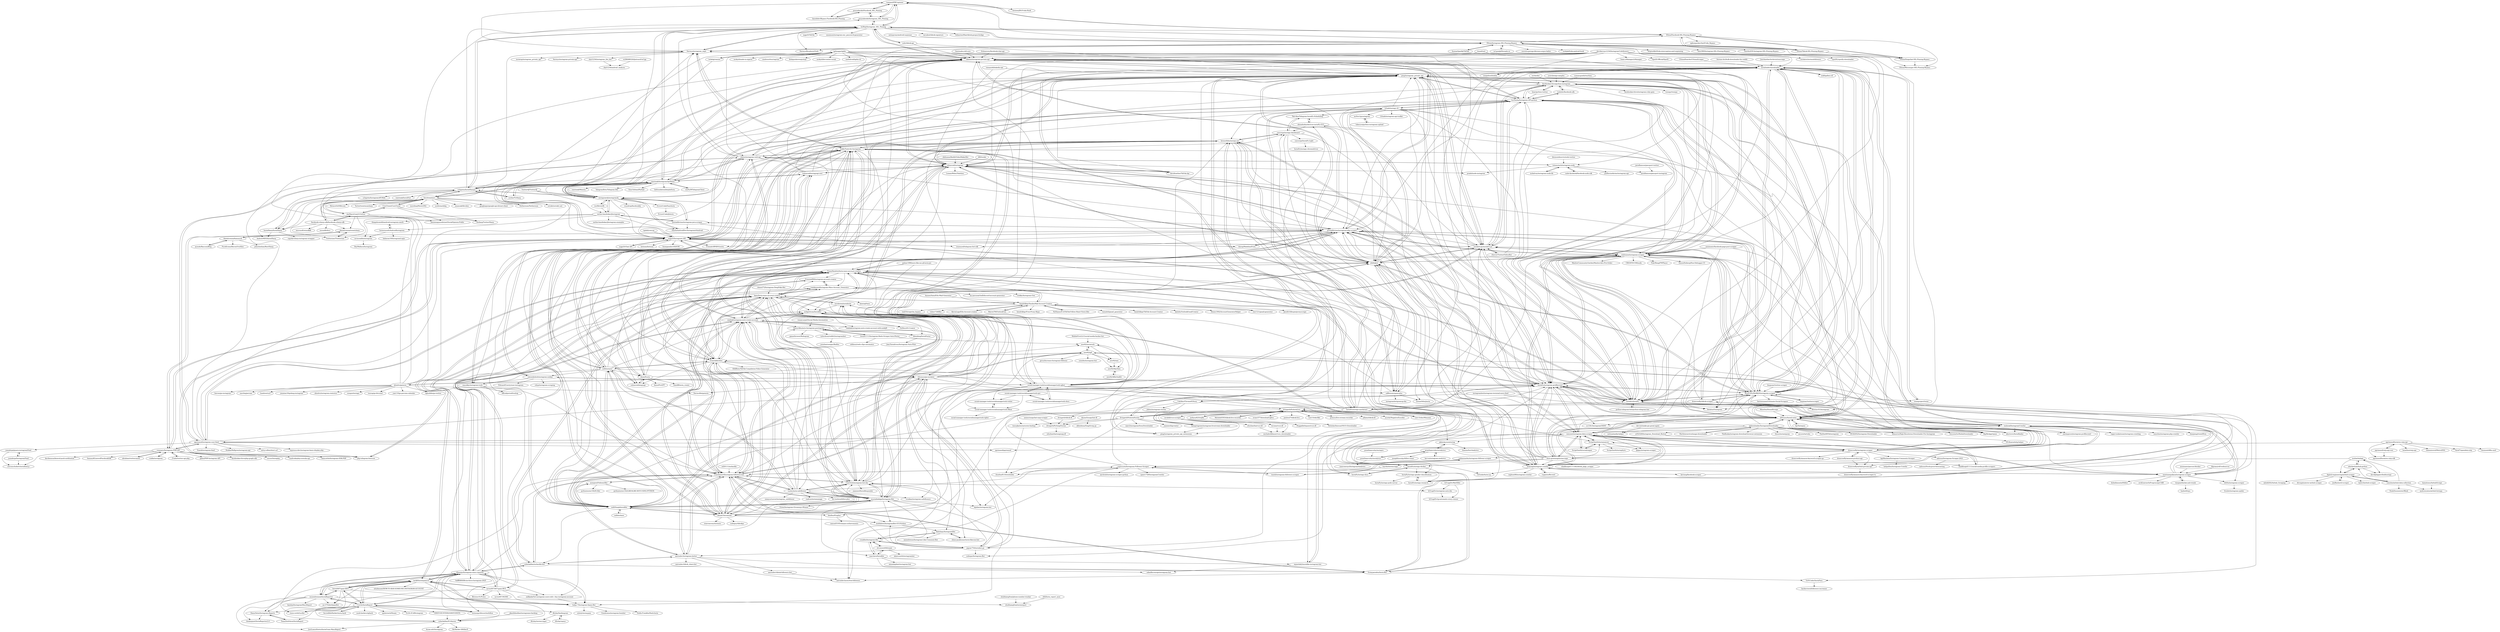 digraph G {
"tsarpaul/FBUnpinner" -> "pouyadarabi/Facebook_SSL_Pinning"
"tsarpaul/FBUnpinner" -> "itsMoji/Instagram_SSL_Pinning"
"tsarpaul/FBUnpinner" -> "Eltion/Facebook-SSL-Pinning-Bypass"
"tsarpaul/FBUnpinner" -> "pouyadarabi/Instagram_SSL_Pinning"
"tsarpaul/FBUnpinner" -> "Areizen/JNI-Frida-Hook" ["e"=1]
"tsarpaul/FBUnpinner" -> "knoobdev/Bypass-Facebook-SSL-Pinning"
"mobolic/facebook-sdk" -> "facebookarchive/python-instagram" ["e"=1]
"mobolic/facebook-sdk" -> "LevPasha/Instagram-API-python" ["e"=1]
"ramtinak/InstagramApiSharp" -> "a-legotin/InstaSharper"
"ramtinak/InstagramApiSharp" -> "itsMoji/Instagram_SSL_Pinning"
"ramtinak/InstagramApiSharp" -> "sochix/TLSharp" ["e"=1]
"ramtinak/InstagramApiSharp" -> "InstaSharp/InstaSharp"
"ramtinak/InstagramApiSharp" -> "dilame/instagram-private-api"
"ramtinak/InstagramApiSharp" -> "wiz0u/WTelegramClient" ["e"=1]
"ramtinak/InstagramApiSharp" -> "ping/instagram_private_api"
"ramtinak/InstagramApiSharp" -> "instagram4j/instagram4j"
"ramtinak/InstagramApiSharp" -> "ramtinak/Minista"
"ramtinak/InstagramApiSharp" -> "TelegramBots/Telegram.Bot" ["e"=1]
"ramtinak/InstagramApiSharp" -> "subzeroid/instagrapi-rest"
"ramtinak/InstagramApiSharp" -> "Sina-Soltani/Parbad" ["e"=1]
"ramtinak/InstagramApiSharp" -> "linvi/tweetinvi"
"ramtinak/InstagramApiSharp" -> "jlobos/instagram-web-api"
"ramtinak/InstagramApiSharp" -> "bitfoundation/bitplatform" ["e"=1]
"szdc/tiktok-api" -> "itsMoji/Instagram_SSL_Pinning" ["e"=1]
"szdc/tiktok-api" -> "ping/instagram_private_api" ["e"=1]
"szdc/tiktok-api" -> "dilame/instagram-private-api" ["e"=1]
"jlobos/instagram-web-api" -> "dilame/instagram-private-api"
"jlobos/instagram-web-api" -> "linkfy/Tools-for-Instagram"
"jlobos/instagram-web-api" -> "ping/instagram_private_api"
"jlobos/instagram-web-api" -> "yatsenkolesh/instagram-nodejs"
"jlobos/instagram-web-api" -> "totemstech/instagram-node"
"jlobos/instagram-web-api" -> "mifi/instauto"
"jlobos/instagram-web-api" -> "postaddictme/instagram-php-scraper"
"jlobos/instagram-web-api" -> "ramtinak/InstagramApiSharp"
"jlobos/instagram-web-api" -> "mgp25/Instagram-API"
"jlobos/instagram-web-api" -> "pradel/node-instagram"
"jlobos/instagram-web-api" -> "a-legotin/InstaSharper"
"jlobos/instagram-web-api" -> "pgrimaud/instagram-user-feed"
"jlobos/instagram-web-api" -> "subzeroid/instagrapi"
"jlobos/instagram-web-api" -> "itsMoji/Instagram_SSL_Pinning"
"jlobos/instagram-web-api" -> "Nerixyz/instagram_mqtt"
"social-manager-tools/socialmanagertools-igbot" -> "social-manager-tools/socialmanagertools-gui"
"social-manager-tools/socialmanagertools-igbot" -> "social-manager-tools/socialmanagertools-docs"
"social-manager-tools/socialmanagertools-igbot" -> "social-manager-tools/socialmanagertools-fbbot"
"social-manager-tools/socialmanagertools-igbot" -> "yatsenkolesh/instagram-nodejs"
"social-manager-tools/socialmanagertools-igbot" -> "jakim/ig-monitoring"
"social-manager-tools/socialmanagertools-igbot" -> "linkfy/Tools-for-Instagram"
"social-manager-tools/socialmanagertools-igbot" -> "social-manager-tools/socialmanagertools-twbot"
"social-manager-tools/socialmanagertools-igbot" -> "instabot-py/instabot.py"
"social-manager-tools/socialmanagertools-igbot" -> "instabotai/instabotai"
"social-manager-tools/socialmanagertools-igbot" -> "ohld/igbot"
"social-manager-tools/socialmanagertools-igbot" -> "caffeinum/upme-plus"
"social-manager-tools/socialmanagertools-igbot" -> "breuerfelix/instapy-gui"
"social-manager-tools/socialmanagertools-igbot" -> "ScriptSmith/instamancer"
"social-manager-tools/socialmanagertools-igbot" -> "dilame/instagram-private-api"
"social-manager-tools/socialmanagertools-igbot" -> "ahmadudin/electron-instaPy-GUI"
"social-manager-tools/socialmanagertools-docs" -> "social-manager-tools/socialmanagertools-igbot"
"social-manager-tools/socialmanagertools-docs" -> "social-manager-tools/socialmanagertools-gui"
"caffeinum/upme-plus" -> "instagrambot/gramup-dm"
"caffeinum/upme-plus" -> "instabotai/instabotai"
"caffeinum/upme-plus" -> "linkfy/Tools-for-Instagram"
"caffeinum/upme-plus" -> "ohld/igbot"
"caffeinum/upme-plus" -> "breuerfelix/instapy-gui"
"caffeinum/upme-plus" -> "breuerfelix/jinsta"
"bisguzar/twitter-scraper" -> "WwZU9VyXfo9KjN/instagram-scraper" ["e"=1]
"facebookarchive/python-instagram" -> "LevPasha/Instagram-API-python"
"facebookarchive/python-instagram" -> "ping/instagram_private_api"
"facebookarchive/python-instagram" -> "instabot-py/instabot.py"
"facebookarchive/python-instagram" -> "WwZU9VyXfo9KjN/instagram-scraper"
"facebookarchive/python-instagram" -> "mobolic/facebook-sdk" ["e"=1]
"facebookarchive/python-instagram" -> "bear/python-twitter" ["e"=1]
"facebookarchive/python-instagram" -> "mgp25/Instagram-API"
"facebookarchive/python-instagram" -> "tzuhsial/InstagramCrawler"
"facebookarchive/python-instagram" -> "InstaPy/InstaPy"
"facebookarchive/python-instagram" -> "dilame/instagram-private-api"
"facebookarchive/python-instagram" -> "InstaPy/instagram-profilecrawl"
"facebookarchive/python-instagram" -> "realsirjoe/instagram-scraper"
"facebookarchive/python-instagram" -> "facebookarchive/instagram-ruby-gem" ["e"=1]
"facebookarchive/python-instagram" -> "ohld/igbot"
"facebookarchive/python-instagram" -> "tweepy/tweepy" ["e"=1]
"davidteather/TikTok-Api" -> "subzeroid/instagrapi" ["e"=1]
"davidteather/TikTok-Api" -> "instaloader/instaloader" ["e"=1]
"davidteather/TikTok-Api" -> "ping/instagram_private_api" ["e"=1]
"pgrimaud/instagram-user-feed" -> "postaddictme/instagram-php-scraper"
"pgrimaud/instagram-user-feed" -> "noncent/instagram-data-scraper"
"pgrimaud/instagram-user-feed" -> "cosenary/Instagram-PHP-API"
"pgrimaud/instagram-user-feed" -> "jlobos/instagram-web-api"
"pgrimaud/instagram-user-feed" -> "dilame/instagram-private-api"
"pgrimaud/instagram-user-feed" -> "espresso-dev/instagram-basic-display-php"
"pgrimaud/instagram-user-feed" -> "huaying/instagram-crawler"
"pgrimaud/instagram-user-feed" -> "Yizack/instagram-feed"
"pgrimaud/instagram-user-feed" -> "NicklasWallgren/instagram-api" ["e"=1]
"pgrimaud/instagram-user-feed" -> "mgp25/Instagram-API"
"pgrimaud/instagram-user-feed" -> "InstaPy/instagram-profilecrawl"
"pgrimaud/instagram-user-feed" -> "subzeroid/instagrapi"
"pgrimaud/instagram-user-feed" -> "jsanahuja/jquery.instagramFeed"
"pgrimaud/instagram-user-feed" -> "pgrimaud/pgrimaud"
"pgrimaud/instagram-user-feed" -> "ash-jc-allen/short-url" ["e"=1]
"kevinzg/facebook-scraper" -> "realsirjoe/instagram-scraper" ["e"=1]
"ScriptSmith/instamancer" -> "noncent/instagram-data-scraper"
"ScriptSmith/instamancer" -> "drawrowfly/instagram-scraper"
"ScriptSmith/instamancer" -> "ScriptSmith/instaphyte"
"ScriptSmith/instamancer" -> "ScriptSmith/socialreaper" ["e"=1]
"ScriptSmith/instamancer" -> "gippy/instagram-scraper"
"FeezyHendrix/Insta-mass-account-creator" -> "kaex/Insta-mass-account-creator"
"FeezyHendrix/Insta-mass-account-creator" -> "eaabak/instagram-auto-create-account"
"FeezyHendrix/Insta-mass-account-creator" -> "tsankesara/Instagram-Mass-Account_Generator"
"FeezyHendrix/Insta-mass-account-creator" -> "Khanejo/Instagram-mass-reporter"
"FeezyHendrix/Insta-mass-account-creator" -> "ohld/igbot"
"FeezyHendrix/Insta-mass-account-creator" -> "ricardojoserf/instagram-followers-bot"
"FeezyHendrix/Insta-mass-account-creator" -> "GramAddict/bot"
"FeezyHendrix/Insta-mass-account-creator" -> "InstaPy/instagram-profilecrawl"
"FeezyHendrix/Insta-mass-account-creator" -> "CamTosh/instagram-bot-dm"
"FeezyHendrix/Insta-mass-account-creator" -> "realsirjoe/instagram-scraper"
"FeezyHendrix/Insta-mass-account-creator" -> "alexal1/Insomniac"
"FeezyHendrix/Insta-mass-account-creator" -> "huaying/instagram-crawler"
"FeezyHendrix/Insta-mass-account-creator" -> "hendrikbgr/YandexMail-Account-Creator"
"FeezyHendrix/Insta-mass-account-creator" -> "FrenziedIM/instagram-account-creator"
"FeezyHendrix/Insta-mass-account-creator" -> "InstaPy/InstaPy"
"xd20111/inshackle" -> "ricardojoserf/instagram-followers-bot" ["e"=1]
"JustAnotherArchivist/snscrape" -> "instaloader/instaloader" ["e"=1]
"CoreTweet/CoreTweet" -> "JoeMayo/LinqToTwitter"
"CoreTweet/CoreTweet" -> "Xwilarg/TwitterSharp"
"CoreTweet/CoreTweet" -> "linvi/tweetinvi"
"CoreTweet/CoreTweet" -> "jamiemaguiredotnet/SocialOpinion-Public"
"abraham/twitteroauth" -> "cosenary/Instagram-PHP-API" ["e"=1]
"meetmangukiya/instagram-scraper" -> "tzuhsial/InstagramCrawler"
"meetmangukiya/instagram-scraper" -> "noncent/instagram-data-scraper"
"meetmangukiya/instagram-scraper" -> "h4t0n/instagram-scraper"
"meetmangukiya/instagram-scraper" -> "huaying/instagram-crawler"
"meetmangukiya/instagram-scraper" -> "InstaPy/instagram-profilecrawl"
"meetmangukiya/instagram-scraper" -> "timqian/hacker-job-trends"
"meetmangukiya/instagram-scraper" -> "realsirjoe/instagram-scraper"
"meetmangukiya/instagram-scraper" -> "avidLearnerInProgress/pyCAIR" ["e"=1]
"meetmangukiya/instagram-scraper" -> "WwZU9VyXfo9KjN/instagram-scraper"
"meetmangukiya/instagram-scraper" -> "althonos/InstaLooter"
"meetmangukiya/instagram-scraper" -> "dizballanze/m00dbot" ["e"=1]
"rugantio/fbcrawl" -> "huaying/instagram-crawler" ["e"=1]
"InstaPy/instapy-quickstart" -> "breuerfelix/instapy-gui"
"InstaPy/instapy-quickstart" -> "InstaPy/instapy-docker"
"InstaPy/instapy-quickstart" -> "InstaPy/InstaPy"
"InstaPy/instapy-quickstart" -> "converge/instapy-dashboard"
"InstaPy/instapy-quickstart" -> "InstaPy/instapy-docs"
"InstaPy/instapy-quickstart" -> "InstaPy/instagram-profilecrawl"
"InstaPy/instapy-quickstart" -> "jaguar754/instabot.py"
"InstaPy/instapy-quickstart" -> "alexal1/Insomniac"
"InstaPy/instapy-quickstart" -> "FeezyHendrix/Insta-mass-account-creator"
"InstaPy/instapy-quickstart" -> "ohld/igbot"
"InstaPy/instapy-quickstart" -> "instabot-py/instabot.py"
"InstaPy/instapy-quickstart" -> "mifi/SimpleInstaBot"
"InstaPy/instapy-quickstart" -> "b3nab/instapy-cli"
"InstaPy/instapy-quickstart" -> "GramAddict/bot"
"InstaPy/instapy-quickstart" -> "realsirjoe/instagram-scraper"
"igdownloader/InstagramDownloader" -> "y252328/Instagram_Download_Button"
"igdownloader/InstagramDownloader" -> "HOAIAN2/Instagram-Downloader"
"igdownloader/InstagramDownloader" -> "althonos/InstaLooter"
"igdownloader/InstagramDownloader" -> "subinps/Instagram-Bot" ["e"=1]
"igdownloader/InstagramDownloader" -> "ehmorris/High-Resolution-Downloader-For-Instagram"
"igdownloader/InstagramDownloader" -> "furyutei/twMediaDownloader" ["e"=1]
"igdownloader/InstagramDownloader" -> "TheDarkW3b/instagram" ["e"=1]
"igdownloader/InstagramDownloader" -> "instaloader/instaloader"
"igdownloader/InstagramDownloader" -> "mittya/media-helper"
"igdownloader/InstagramDownloader" -> "dvingerh/PyInstaLive"
"igdownloader/InstagramDownloader" -> "RipMeApp/ripme" ["e"=1]
"igdownloader/InstagramDownloader" -> "PactInteractive/image-downloader" ["e"=1]
"igdownloader/InstagramDownloader" -> "TheKonka/instagram-download-browser-extension"
"igdownloader/InstagramDownloader" -> "theus/instantgram" ["e"=1]
"igdownloader/InstagramDownloader" -> "axcore/tartube" ["e"=1]
"UltimaHoarder/UltimaScraper" -> "instaloader/instaloader" ["e"=1]
"drawrowfly/instagram-scraper" -> "ScriptSmith/instamancer"
"drawrowfly/instagram-scraper" -> "drawrowfly/tiktok-scraper" ["e"=1]
"drawrowfly/instagram-scraper" -> "drawrowfly/amazon-product-api" ["e"=1]
"drawrowfly/instagram-scraper" -> "chris-greening/instascrape"
"drawrowfly/instagram-scraper" -> "noncent/instagram-data-scraper"
"drawrowfly/instagram-scraper" -> "drawrowfly/amazon-keyword-scraper-go" ["e"=1]
"drawrowfly/instagram-scraper" -> "linkfy/Tools-for-Instagram"
"drawrowfly/instagram-scraper" -> "redianmarku/instagram-follower-scraper" ["e"=1]
"drawrowfly/instagram-scraper" -> "shaikhsajid1111/social-media-profile-scrapers" ["e"=1]
"drawrowfly/instagram-scraper" -> "InstaPy/instagram-profilecrawl"
"drawrowfly/instagram-scraper" -> "AgiMaulana/Instagram-Comments-Scraper"
"drawrowfly/instagram-scraper" -> "althonos/InstaLooter"
"drawrowfly/instagram-scraper" -> "realsirjoe/instagram-scraper"
"drawrowfly/instagram-scraper" -> "aahouzi/Instagram-Scraper-2021"
"drawrowfly/instagram-scraper" -> "drawrowfly/airbnb-private-api"
"4pr0n/ripme" -> "althonos/InstaLooter" ["e"=1]
"Serene-Arc/bulk-downloader-for-reddit" -> "instaloader/instaloader" ["e"=1]
"tomquirk/linkedin-api" -> "subzeroid/instagrapi" ["e"=1]
"tomquirk/linkedin-api" -> "ping/instagram_private_api" ["e"=1]
"youtube/api-samples" -> "facebookarchive/python-instagram" ["e"=1]
"instagrambot/instagram-terminal-news-feed" -> "meetmangukiya/instagram-scraper" ["e"=1]
"instagrambot/instagram-terminal-news-feed" -> "CaliAlec/ChromeIGStory" ["e"=1]
"desmondmorris/node-twitter" -> "totemstech/instagram-node" ["e"=1]
"eaabak/instagram-auto-create-account" -> "kaex/Insta-mass-account-creator"
"eaabak/instagram-auto-create-account" -> "FeezyHendrix/Insta-mass-account-creator"
"eaabak/instagram-auto-create-account" -> "ricardojoserf/instagram-followers-bot"
"eaabak/instagram-auto-create-account" -> "mustafadalga/Instagram-Bot"
"eaabak/instagram-auto-create-account" -> "nickpettican/InstaBot"
"eaabak/instagram-auto-create-account" -> "GramAddict/bot"
"eaabak/instagram-auto-create-account" -> "CamTosh/instagram-bot-dm"
"eaabak/instagram-auto-create-account" -> "HenryAlbu/auto-Instagram-posting-bot"
"eaabak/instagram-auto-create-account" -> "Khanejo/Instagram-mass-reporter"
"eaabak/instagram-auto-create-account" -> "eaabak/instagram-auto-create-account-with-nodeJS"
"eaabak/instagram-auto-create-account" -> "alexal1/Insomniac"
"eaabak/instagram-auto-create-account" -> "tsankesara/Instagram-Mass-Account_Generator"
"eaabak/instagram-auto-create-account" -> "linkfy/Tools-for-Instagram"
"eaabak/instagram-auto-create-account" -> "mifi/SimpleInstaBot"
"eaabak/instagram-auto-create-account" -> "0xWerz/IG-Creator"
"Miserlou/SoundScrape" -> "althonos/InstaLooter" ["e"=1]
"b3nab/instapy-cli" -> "LevPasha/Instagram-API-python"
"b3nab/instapy-cli" -> "ping/instagram_private_api"
"b3nab/instapy-cli" -> "mr0re1/pynstagram"
"b3nab/instapy-cli" -> "InstaPy/instagram-profilecrawl"
"b3nab/instapy-cli" -> "ohld/igbot"
"b3nab/instapy-cli" -> "caffeinum/upme-plus"
"b3nab/instapy-cli" -> "breuerfelix/instapy-gui"
"b3nab/instapy-cli" -> "ping/instagram_private_api_extensions"
"b3nab/instapy-cli" -> "Tkd-Alex/Telegram-InstaPy-Scheduling"
"b3nab/instapy-cli" -> "althonos/InstaLooter"
"b3nab/instapy-cli" -> "instabot-py/instabot.py"
"b3nab/instapy-cli" -> "realsirjoe/instagram-scraper"
"b3nab/instapy-cli" -> "InstaPy/instapy-quickstart"
"b3nab/instapy-cli" -> "b3nab/instagram-api-toolkit"
"b3nab/instapy-cli" -> "GramAddict/bot"
"Last-Order/Minyami" -> "dvingerh/PyInstaLive" ["e"=1]
"devunt/make-gis-great-again" -> "mittya/media-helper" ["e"=1]
"minimaxir/person-blocker" -> "meetmangukiya/instagram-scraper" ["e"=1]
"kaex/Insta-mass-account-creator" -> "FeezyHendrix/Insta-mass-account-creator"
"kaex/Insta-mass-account-creator" -> "eaabak/instagram-auto-create-account"
"kaex/Insta-mass-account-creator" -> "tsankesara/Instagram-Mass-Account_Generator"
"kaex/Insta-mass-account-creator" -> "FrenziedIM/instagram-account-creator"
"kaex/Insta-mass-account-creator" -> "Khanejo/Instagram-mass-reporter"
"kaex/Insta-mass-account-creator" -> "ricardojoserf/instagram-followers-bot"
"kaex/Insta-mass-account-creator" -> "Ademking/InstaPoster"
"kaex/Insta-mass-account-creator" -> "mrwn007/007spam-BOT"
"kaex/Insta-mass-account-creator" -> "hendrikbgr/YandexMail-Account-Creator"
"kaex/Insta-mass-account-creator" -> "instabotai/instabotai"
"kaex/Insta-mass-account-creator" -> "nickpettican/InstaBot"
"kaex/Insta-mass-account-creator" -> "kaex/igFame"
"kaex/Insta-mass-account-creator" -> "cyberkallan/inshackle-bot" ["e"=1]
"kaex/Insta-mass-account-creator" -> "0xWerz/IG-Creator"
"kaex/Insta-mass-account-creator" -> "eaabak/instagram-auto-create-account-with-nodeJS"
"converge/instapy-dashboard" -> "breuerfelix/instapy-gui"
"converge/instapy-dashboard" -> "Tkd-Alex/Telegram-InstaPy-Scheduling"
"converge/instapy-dashboard" -> "InstaPy/instapy-gender-classification"
"converge/instapy-dashboard" -> "InstaPy/instapy-research"
"converge/instapy-dashboard" -> "converge/InstaPy-Light"
"converge/instapy-dashboard" -> "InstaPy/instapy-docker"
"breuerfelix/instapy-gui" -> "converge/instapy-dashboard"
"breuerfelix/instapy-gui" -> "InstaPy/instapy-quickstart"
"breuerfelix/instapy-gui" -> "InstaPy/instapy-docker"
"breuerfelix/instapy-gui" -> "InstaPy/instapy-docs"
"breuerfelix/instapy-gui" -> "alexal1/Insomniac"
"breuerfelix/instapy-gui" -> "breuerfelix/jinsta"
"breuerfelix/instapy-gui" -> "caffeinum/upme-plus"
"breuerfelix/instapy-gui" -> "linkfy/Tools-for-Instagram"
"breuerfelix/instapy-gui" -> "InstaPy/instagram-profilecrawl"
"breuerfelix/instapy-gui" -> "mifi/SimpleInstaBot"
"breuerfelix/instapy-gui" -> "CamTosh/instagram-bot-dm"
"breuerfelix/instapy-gui" -> "masokky/instagram-tools"
"gulzar1996/auto-like-my-gf-insta-pic" -> "FeezyHendrix/Insta-mass-account-creator" ["e"=1]
"gulzar1996/auto-like-my-gf-insta-pic" -> "social-manager-tools/socialmanagertools-igbot" ["e"=1]
"rhiever/TwitterFollowBot" -> "instabot-py/instabot.py" ["e"=1]
"rhiever/TwitterFollowBot" -> "LevPasha/Instagram-API-python" ["e"=1]
"huaying/instagram-crawler" -> "InstaPy/instagram-profilecrawl"
"huaying/instagram-crawler" -> "realsirjoe/instagram-scraper"
"huaying/instagram-crawler" -> "tzuhsial/InstagramCrawler"
"huaying/instagram-crawler" -> "noncent/instagram-data-scraper"
"huaying/instagram-crawler" -> "WwZU9VyXfo9KjN/instagram-scraper"
"huaying/instagram-crawler" -> "ping/instagram_private_api"
"huaying/instagram-crawler" -> "FeezyHendrix/Insta-mass-account-creator"
"huaying/instagram-crawler" -> "subzeroid/instagrapi"
"huaying/instagram-crawler" -> "althonos/InstaLooter"
"huaying/instagram-crawler" -> "meetmangukiya/instagram-scraper"
"huaying/instagram-crawler" -> "mgleon08/instagram-crawler"
"huaying/instagram-crawler" -> "postaddictme/instagram-php-scraper"
"huaying/instagram-crawler" -> "rugantio/fbcrawl" ["e"=1]
"huaying/instagram-crawler" -> "kevinzg/facebook-scraper" ["e"=1]
"huaying/instagram-crawler" -> "th3unkn0n/osi.ig" ["e"=1]
"CamTosh/instagram-bot-dm" -> "b31ngd3v/instagram-auto-dm"
"CamTosh/instagram-bot-dm" -> "ricardojoserf/instagram-followers-bot"
"CamTosh/instagram-bot-dm" -> "nickpettican/InstaBot"
"CamTosh/instagram-bot-dm" -> "linkfy/Tools-for-Instagram"
"CamTosh/instagram-bot-dm" -> "mustafadalga/Instagram-Bot"
"CamTosh/instagram-bot-dm" -> "tuxity/insta-unfollower"
"CamTosh/instagram-bot-dm" -> "eaabak/instagram-auto-create-account"
"CamTosh/instagram-bot-dm" -> "hbollon/IGopher"
"CamTosh/instagram-bot-dm" -> "FeezyHendrix/Insta-mass-account-creator"
"CamTosh/instagram-bot-dm" -> "juanmicl/InstaResponder"
"CamTosh/instagram-bot-dm" -> "mifi/SimpleInstaBot"
"CamTosh/instagram-bot-dm" -> "instabotai/instabotai"
"CamTosh/instagram-bot-dm" -> "kaex/Insta-mass-account-creator"
"CamTosh/instagram-bot-dm" -> "breuerfelix/instapy-gui"
"CamTosh/instagram-bot-dm" -> "converge/instapy-dashboard"
"Estayparadox/Insta-Bot" -> "natrixdev/insta-free-followers"
"Estayparadox/Insta-Bot" -> "new92/igfi"
"Estayparadox/Insta-Bot" -> "superryeti/Instagram-Follower-Scraper"
"Estayparadox/Insta-Bot" -> "ricardojoserf/instagram-followers-bot"
"Estayparadox/Insta-Bot" -> "TnYtCoder/InstaFans"
"jakim/ig-monitoring" -> "preethamvishy/socialytics"
"jakim/ig-monitoring" -> "hiimim/InstAnalytics"
"Twitter4J/Twitter4J" -> "instagram4j/instagram4j" ["e"=1]
"Twitter4J/Twitter4J" -> "sachin-handiekar/jInstagram" ["e"=1]
"ryanmcgrath/twython" -> "facebookarchive/python-instagram" ["e"=1]
"itsMoji/Instagram_SSL_Pinning" -> "Eltion/Instagram-SSL-Pinning-Bypass"
"itsMoji/Instagram_SSL_Pinning" -> "tsarpaul/FBUnpinner"
"itsMoji/Instagram_SSL_Pinning" -> "pouyadarabi/Instagram_SSL_Pinning"
"itsMoji/Instagram_SSL_Pinning" -> "Nerixyz/instagram_mqtt"
"itsMoji/Instagram_SSL_Pinning" -> "Eltion/Tiktok-SSL-Pinning-Bypass" ["e"=1]
"itsMoji/Instagram_SSL_Pinning" -> "Eltion/Facebook-SSL-Pinning-Bypass"
"itsMoji/Instagram_SSL_Pinning" -> "mgp25/TikTok" ["e"=1]
"itsMoji/Instagram_SSL_Pinning" -> "ramtinak/InstagramApiSharp"
"itsMoji/Instagram_SSL_Pinning" -> "a-legotin/InstaSharper"
"itsMoji/Instagram_SSL_Pinning" -> "dilame/instagram-private-api"
"itsMoji/Instagram_SSL_Pinning" -> "unoemon/instagram-enc_passowrd-generator" ["e"=1]
"itsMoji/Instagram_SSL_Pinning" -> "szdc/tiktok-api" ["e"=1]
"itsMoji/Instagram_SSL_Pinning" -> "Nerixyz/BurpInstaTools"
"itsMoji/Instagram_SSL_Pinning" -> "carcabot/tiktok-signature" ["e"=1]
"itsMoji/Instagram_SSL_Pinning" -> "SebastienWae/tiktok-gorgon-bridge" ["e"=1]
"ayende/RaccoonBlog" -> "danielcrenna/hammock" ["e"=1]
"mifi/instauto" -> "mifi/SimpleInstaBot"
"mifi/instauto" -> "linkfy/Tools-for-Instagram"
"mifi/instauto" -> "GramAddict/bot"
"mifi/instauto" -> "alexal1/Insomniac"
"mifi/instauto" -> "masokky/instagram-tools"
"mifi/instauto" -> "tuxity/insta-unfollower"
"mifi/instauto" -> "jlobos/instagram-web-api"
"mifi/instauto" -> "FeezyHendrix/Insta-mass-account-creator"
"mifi/instauto" -> "ricardojoserf/instagram-followers-bot"
"mifi/instauto" -> "yatsenkolesh/instagram-nodejs"
"mifi/instauto" -> "tducasse/go-instabot"
"mifi/instauto" -> "subzeroid/instagrapi"
"mifi/instauto" -> "eaabak/instagram-auto-create-account"
"mifi/instauto" -> "diezo/Ensta"
"mifi/instauto" -> "subzeroid/instagrapi-rest"
"mvabdi/vsco-scraper" -> "sdushantha/vsco-dl"
"mvabdi/vsco-scraper" -> "tecome/vsco-dl"
"mvabdi/vsco-scraper" -> "NicholasDawson/VSCO-Downloader"
"mvabdi/vsco-scraper" -> "HuggableSquare/vsco-dl"
"mvabdi/vsco-scraper" -> "michabirklbauer/vsco_downloader"
"realsirjoe/instagram-scraper" -> "WwZU9VyXfo9KjN/instagram-scraper"
"realsirjoe/instagram-scraper" -> "postaddictme/instagram-php-scraper"
"realsirjoe/instagram-scraper" -> "InstaPy/instagram-profilecrawl"
"realsirjoe/instagram-scraper" -> "MaslowCommunityGarden/Maslow-kits-Pre-Order-" ["e"=1]
"realsirjoe/instagram-scraper" -> "huaying/instagram-crawler"
"realsirjoe/instagram-scraper" -> "ping/instagram_private_api"
"realsirjoe/instagram-scraper" -> "LevPasha/Instagram-API-python"
"realsirjoe/instagram-scraper" -> "InstaPy/InstaPy"
"realsirjoe/instagram-scraper" -> "ohld/igbot"
"realsirjoe/instagram-scraper" -> "CREDITSCOM/node" ["e"=1]
"realsirjoe/instagram-scraper" -> "FoksWang/FWPlayer" ["e"=1]
"realsirjoe/instagram-scraper" -> "SimonHoiberg/Hue-Debugger-UI" ["e"=1]
"realsirjoe/instagram-scraper" -> "FeezyHendrix/Insta-mass-account-creator"
"realsirjoe/instagram-scraper" -> "instabot-py/instabot.py"
"realsirjoe/instagram-scraper" -> "chris-greening/instascrape"
"tonoli/instagram-followers-scraper" -> "superryeti/Instagram-Follower-Scraper"
"tonoli/instagram-followers-scraper" -> "redianmarku/instagram-follower-scraper" ["e"=1]
"masokky/instagram-tools" -> "linkfy/Tools-for-Instagram"
"masokky/instagram-tools" -> "officialputuid/toolsig" ["e"=1]
"masokky/instagram-tools" -> "ricardojoserf/instagram-followers-bot"
"masokky/instagram-tools" -> "termuxprofessor/insfollow" ["e"=1]
"superryeti/Instagram-Follower-Scraper" -> "redianmarku/instagram-follower-scraper" ["e"=1]
"superryeti/Instagram-Follower-Scraper" -> "tonoli/instagram-followers-scraper"
"superryeti/Instagram-Follower-Scraper" -> "Estayparadox/Insta-Bot"
"superryeti/Instagram-Follower-Scraper" -> "new92/instatools"
"superryeti/Instagram-Follower-Scraper" -> "ricardojoserf/instagram-followers-bot"
"superryeti/Instagram-Follower-Scraper" -> "natrixdev/insta-free-followers"
"superryeti/Instagram-Follower-Scraper" -> "alpdias/instagram-bot"
"superryeti/Instagram-Follower-Scraper" -> "aarnhub/instagram-scraper-python"
"superryeti/Instagram-Follower-Scraper" -> "InstaPy/instagram-profilecrawl"
"superryeti/Instagram-Follower-Scraper" -> "rpant1728/InstagramCrawler"
"pgrimaud/horaires-ratp-api" -> "pgrimaud/ratp-api-rest"
"pgrimaud/horaires-ratp-api" -> "leoetlino/ratp-api"
"pgrimaud/horaires-ratp-api" -> "clementoriol/MetroDNA"
"pgrimaud/horaires-ratp-api" -> "pgrimaud/pgrimaud"
"pgrimaud/horaires-ratp-api" -> "Varal7/opendata-ratp"
"pgrimaud/horaires-ratp-api" -> "pgrimaud/horaires-ratp-sdk"
"pgrimaud/horaires-ratp-api" -> "lesensei/idfm-card"
"dvingerh/PyInstaStories" -> "dvingerh/PyInstaLive"
"dvingerh/PyInstaStories" -> "dundua/IG-Downloader"
"dvingerh/PyInstaStories" -> "ping/instagram_private_api"
"dvingerh/PyInstaStories" -> "naer2/instagramStoryDownloader"
"dvingerh/PyInstaStories" -> "dvingerh/PySnapStories"
"dvingerh/PyInstaStories" -> "taengstagram/instagram-livestream-downloader"
"dvingerh/PyInstaStories" -> "tensojka/instastories-backup"
"dvingerh/PyInstaStories" -> "juanmicl/igcreator"
"dvingerh/PyInstaStories" -> "InstaPy/instagram-profilecrawl"
"danielcrenna/tweetsharp" -> "Twitterizer/Twitterizer"
"danielcrenna/tweetsharp" -> "danielcrenna/hammock"
"os/slacker" -> "facebookarchive/python-instagram" ["e"=1]
"timqian/hacker-job-trends" -> "hazbo/httpu"
"timqian/hacker-job-trends" -> "meetmangukiya/instagram-scraper"
"oh-moore/followpie" -> "marclave/InstaBot"
"oh-moore/followpie" -> "cranklin/Instagram-Bot"
"oh-moore/followpie" -> "alaxicsmith/instagrambot"
"preethamvishy/socialytics" -> "preethamvishy/instalytics"
"preethamvishy/socialytics" -> "jakim/ig-monitoring"
"preethamvishy/socialytics" -> "kevva/instagram-analytics"
"preethamvishy/socialytics" -> "josephfusco/ig-follow-count"
"tnychn/instascrape" -> "dundua/IG-Downloader"
"mustafadalga/Instagram-Bot" -> "linkfy/Tools-for-Instagram"
"mustafadalga/Instagram-Bot" -> "ricardojoserf/instagram-followers-bot"
"mustafadalga/Instagram-Bot" -> "mifi/SimpleInstaBot"
"mustafadalga/Instagram-Bot" -> "nickpettican/InstaBot"
"mustafadalga/Instagram-Bot" -> "eaabak/instagram-auto-create-account"
"mustafadalga/Instagram-Bot" -> "CamTosh/instagram-bot-dm"
"mustafadalga/Instagram-Bot" -> "HenryAlbu/auto-Instagram-posting-bot"
"mustafadalga/Instagram-Bot" -> "kaex/Insta-mass-account-creator"
"mustafadalga/Instagram-Bot" -> "zxllkada/Get-instagram-users-info---Any-instagram-account" ["e"=1]
"mustafadalga/Instagram-Bot" -> "Fytex/Instagram-Giveaways-Winner" ["e"=1]
"mustafadalga/Instagram-Bot" -> "alpdias/instagram-bot"
"mustafadalga/Instagram-Bot" -> "holps-7/Instagram-Spam-Bot"
"mustafadalga/Instagram-Bot" -> "marclave/InstaBot"
"mustafadalga/Instagram-Bot" -> "mediabots/InstagramBot-GUI-Python"
"mustafadalga/Instagram-Bot" -> "tuxity/insta-unfollower"
"danielcrenna/hammock" -> "danielcrenna/tweetsharp"
"danielcrenna/hammock" -> "PureKrome/RavenOverflow" ["e"=1]
"danielcrenna/hammock" -> "ayende/RaccoonBlog" ["e"=1]
"danielcrenna/hammock" -> "johnsheehan/RestSharp"
"akurtovic/InstaRaider" -> "althonos/InstaLooter"
"jackyzy823/rajiko" -> "dvingerh/PyInstaLive" ["e"=1]
"jsanahuja/jquery.instagramFeed" -> "jsanahuja/InstagramFeed"
"jsanahuja/jquery.instagramFeed" -> "stevenschobert/instafeed.js" ["e"=1]
"tylerolson/reddit2instagrambot" -> "prashantsengar/RedIns"
"h4t0n/instagram-scraper" -> "froulet/instagram-spider"
"sachin-handiekar/jInstagram" -> "instagram4j/instagram4j"
"sachin-handiekar/jInstagram" -> "sachin-handiekar/jInstagram-examples"
"sachin-handiekar/jInstagram" -> "postaddictme/instagram-java-scraper"
"sachin-handiekar/jInstagram" -> "charlieAndroidDev/Instagram4Android"
"sachin-handiekar/jInstagram" -> "thiagolocatelli/android-instagram-oauth"
"sachin-handiekar/jInstagram" -> "lorensiuswlt/AndroidInstagram"
"sachin-handiekar/jInstagram" -> "mvinceable/instagram"
"social-manager-tools/socialmanagertools-gui" -> "social-manager-tools/socialmanagertools-igbot"
"social-manager-tools/socialmanagertools-gui" -> "social-manager-tools/socialmanagertools-fbbot"
"social-manager-tools/socialmanagertools-gui" -> "social-manager-tools/socialmanagertools-docs"
"social-manager-tools/socialmanagertools-gui" -> "social-manager-tools/socialmanagertools-twbot"
"InstaPy/instapy-docs" -> "InstaPy/instapy-docker"
"Ademking/InstaPoster" -> "HenryAlbu/auto-Instagram-posting-bot"
"Ademking/InstaPoster" -> "JoeyTawadrous/Instagram-Auto-Pilot"
"social-manager-tools/socialmanagertools-twbot" -> "social-manager-tools/socialmanagertools-fbbot"
"knoobdev/Bypass-Facebook-SSL-Pinning" -> "pouyadarabi/Facebook_SSL_Pinning"
"Tkd-Alex/Telegram-InstaPy-Scheduling" -> "ahmadudin/electron-instaPy-GUI"
"Tkd-Alex/Telegram-InstaPy-Scheduling" -> "converge/instapy-dashboard"
"ahmadudin/electron-instaPy-GUI" -> "Tkd-Alex/Telegram-InstaPy-Scheduling"
"ahmadudin/electron-instaPy-GUI" -> "InstaPy/instapy-research"
"ahmadudin/electron-instaPy-GUI" -> "converge/instapy-dashboard"
"InstaPy/instapy-research" -> "InstaPy/instapy-gender-classification"
"zxol/airbnbapi" -> "drawrowfly/airbnb-private-api"
"zxol/airbnbapi" -> "davidplappert/bnbhostapi"
"zxol/airbnbapi" -> "nderkach/airbnb-python"
"zxol/airbnbapi" -> "digital-engineering/airbnb-scraper"
"AgiMaulana/Instagram-Comments-Scraper" -> "hehpollon/Instagram-Crawler"
"mckelvey/instagram-node-lib" -> "totemstech/instagram-node"
"dvingerh/PySnapStories" -> "sdushantha/snapmap-dl"
"InstaPy/instapy-docker" -> "InstaPy/instapy-docs"
"InstaPy/instapy-docker" -> "InstaPy/instapy-gender-classification"
"InstaPy/instapy-docker" -> "InstaPy/instapy-research"
"preethamvishy/instapro" -> "preethamvishy/instalytics"
"preethamvishy/instalytics" -> "manveerxyz/InstagramAnalytics"
"preethamvishy/instalytics" -> "preethamvishy/socialytics"
"sdushantha/vsco-dl" -> "michabirklbauer/vsco_downloader"
"lorensiuswlt/AndroidInstagram" -> "thiagolocatelli/android-instagram-oauth"
"lorensiuswlt/AndroidInstagram" -> "mvinceable/instagram"
"lorensiuswlt/AndroidInstagram" -> "bahacan19/InstagramLogin" ["e"=1]
"pouyadarabi/Instagram_SSL_Pinning" -> "pouyadarabi/Facebook_SSL_Pinning"
"pouyadarabi/Instagram_SSL_Pinning" -> "itsMoji/Instagram_SSL_Pinning"
"pouyadarabi/Instagram_SSL_Pinning" -> "tsarpaul/FBUnpinner"
"InstaPy/instapy-gender-classification" -> "InstaPy/instapy-pods-server"
"InstaPy/instapy-gender-classification" -> "InstaPy/instapy-research"
"converge/InstaPy-Light" -> "InstaPy/instapy-chromedriver"
"social-manager-tools/socialmanagertools-fbbot" -> "social-manager-tools/socialmanagertools-twbot"
"social-manager-tools/socialmanagertools-fbbot" -> "social-manager-tools/socialmanagertools-tgbot"
"vasani-arpit/Social-Media-Automation" -> "HenryAlbu/auto-Instagram-posting-bot" ["e"=1]
"drawrowfly/amazon-product-api" -> "drawrowfly/instagram-scraper" ["e"=1]
"drawrowfly/amazon-product-api" -> "drawrowfly/airbnb-private-api" ["e"=1]
"mgp25/Chat-API" -> "mgp25/Instagram-API" ["e"=1]
"linkfy/Tools-for-Instagram" -> "masokky/instagram-tools"
"linkfy/Tools-for-Instagram" -> "mustafadalga/Instagram-Bot"
"linkfy/Tools-for-Instagram" -> "mifi/SimpleInstaBot"
"linkfy/Tools-for-Instagram" -> "mifi/instauto"
"linkfy/Tools-for-Instagram" -> "Nerixyz/instagram_mqtt"
"linkfy/Tools-for-Instagram" -> "CamTosh/instagram-bot-dm"
"linkfy/Tools-for-Instagram" -> "jlobos/instagram-web-api"
"linkfy/Tools-for-Instagram" -> "caffeinum/upme-plus"
"linkfy/Tools-for-Instagram" -> "alexal1/Insomniac"
"linkfy/Tools-for-Instagram" -> "nickpettican/InstaBot"
"linkfy/Tools-for-Instagram" -> "breuerfelix/instapy-gui"
"linkfy/Tools-for-Instagram" -> "eaabak/instagram-auto-create-account"
"linkfy/Tools-for-Instagram" -> "ricardojoserf/instagram-followers-bot"
"linkfy/Tools-for-Instagram" -> "holps-7/Instagram-Spam-Bot"
"linkfy/Tools-for-Instagram" -> "social-manager-tools/socialmanagertools-igbot"
"subzeroid/instagrapi" -> "subzeroid/instagrapi-rest"
"subzeroid/instagrapi" -> "ping/instagram_private_api"
"subzeroid/instagrapi" -> "dilame/instagram-private-api"
"subzeroid/instagrapi" -> "instaloader/instaloader"
"subzeroid/instagrapi" -> "diezo/Ensta"
"subzeroid/instagrapi" -> "davidteather/TikTok-Api" ["e"=1]
"subzeroid/instagrapi" -> "InstaPy/InstaPy"
"subzeroid/instagrapi" -> "GramAddict/bot"
"subzeroid/instagrapi" -> "ohld/igbot"
"subzeroid/instagrapi" -> "subzeroid/aiograpi"
"subzeroid/instagrapi" -> "huaying/instagram-crawler"
"subzeroid/instagrapi" -> "postaddictme/instagram-php-scraper"
"subzeroid/instagrapi" -> "Datalux/Osintgram" ["e"=1]
"subzeroid/instagrapi" -> "FeezyHendrix/Insta-mass-account-creator"
"subzeroid/instagrapi" -> "LonamiWebs/Telethon" ["e"=1]
"mikf/gallery-dl" -> "instaloader/instaloader" ["e"=1]
"mediabots/InstagramBot-GUI-Python" -> "Radulepy/InstagramBot"
"cyberkallan/inshackle-bot" -> "ricardojoserf/instagram-followers-bot" ["e"=1]
"cyberkallan/inshackle-bot" -> "Khanejo/Instagram-mass-reporter" ["e"=1]
"cyberkallan/inshackle-bot" -> "natrixdev/instagram-botter" ["e"=1]
"cyberkallan/inshackle-bot" -> "Estayparadox/Insta-Bot" ["e"=1]
"cyberkallan/inshackle-bot" -> "kaex/Insta-mass-account-creator" ["e"=1]
"mifi/SimpleInstaBot" -> "mifi/instauto"
"mifi/SimpleInstaBot" -> "GramAddict/bot"
"mifi/SimpleInstaBot" -> "linkfy/Tools-for-Instagram"
"mifi/SimpleInstaBot" -> "mustafadalga/Instagram-Bot"
"mifi/SimpleInstaBot" -> "alexal1/Insomniac"
"mifi/SimpleInstaBot" -> "mifi/ezshare" ["e"=1]
"mifi/SimpleInstaBot" -> "CamTosh/instagram-bot-dm"
"mifi/SimpleInstaBot" -> "eaabak/instagram-auto-create-account"
"mifi/SimpleInstaBot" -> "breuerfelix/instapy-gui"
"mifi/SimpleInstaBot" -> "ricardojoserf/instagram-followers-bot"
"mifi/SimpleInstaBot" -> "FeezyHendrix/Insta-mass-account-creator"
"mifi/SimpleInstaBot" -> "hbollon/IGopher"
"mifi/SimpleInstaBot" -> "kaex/Insta-mass-account-creator"
"mifi/SimpleInstaBot" -> "cyberkallan/inshackle-bot" ["e"=1]
"mifi/SimpleInstaBot" -> "tducasse/go-instabot"
"alexal1/Insomniac" -> "GramAddict/bot"
"alexal1/Insomniac" -> "mifi/SimpleInstaBot"
"alexal1/Insomniac" -> "breuerfelix/instapy-gui"
"alexal1/Insomniac" -> "linkfy/Tools-for-Instagram"
"alexal1/Insomniac" -> "mifi/instauto"
"alexal1/Insomniac" -> "eaabak/instagram-auto-create-account"
"alexal1/Insomniac" -> "FeezyHendrix/Insta-mass-account-creator"
"alexal1/Insomniac" -> "kaex/Insta-mass-account-creator"
"alexal1/Insomniac" -> "stanvanrooy/instauto"
"alexal1/Insomniac" -> "tducasse/go-instabot"
"alexal1/Insomniac" -> "sudoguy/tiktokpy" ["e"=1]
"alexal1/Insomniac" -> "mediabots/InstagramBot-GUI-Python"
"alexal1/Insomniac" -> "CamTosh/instagram-bot-dm"
"alexal1/Insomniac" -> "mustafadalga/Instagram-Bot"
"alexal1/Insomniac" -> "InstaPy/instagram-profilecrawl"
"nemec/snapchat-map-scraper" -> "dvingerh/PySnapStories" ["e"=1]
"hendrikbgr/YandexMail-Account-Creator" -> "KevinLage/Edu-Account-creator" ["e"=1]
"hendrikbgr/YandexMail-Account-Creator" -> "MatrixTM/OutlookGen" ["e"=1]
"hendrikbgr/YandexMail-Account-Creator" -> "hendrikbgr/Free-Proxy-Repo" ["e"=1]
"hendrikbgr/YandexMail-Account-Creator" -> "NoNameoN-A/TikTok-Follow-Heart-Views-Bot" ["e"=1]
"hendrikbgr/YandexMail-Account-Creator" -> "temadol/gmail_generator" ["e"=1]
"hendrikbgr/YandexMail-Account-Creator" -> "hendrikbgr/TikTok-Account-Creator" ["e"=1]
"hendrikbgr/YandexMail-Account-Creator" -> "kalodis/OutlookEmailCreator"
"hendrikbgr/YandexMail-Account-Creator" -> "kaex/Insta-mass-account-creator"
"hendrikbgr/YandexMail-Account-Creator" -> "Dionis1902/AccountGeneratorHelper" ["e"=1]
"hendrikbgr/YandexMail-Account-Creator" -> "stav121/gmail-generator" ["e"=1]
"hendrikbgr/YandexMail-Account-Creator" -> "FeezyHendrix/Insta-mass-account-creator"
"hendrikbgr/YandexMail-Account-Creator" -> "JaredLGillespie/proxyscrape" ["e"=1]
"hendrikbgr/YandexMail-Account-Creator" -> "teal33t/captcha_bypass" ["e"=1]
"hendrikbgr/YandexMail-Account-Creator" -> "tuhin1729/Bot" ["e"=1]
"hendrikbgr/YandexMail-Account-Creator" -> "tsankesara/Instagram-Mass-Account_Generator"
"cosenary/Instagram-PHP-API" -> "vinkla/instagram" ["e"=1]
"cosenary/Instagram-PHP-API" -> "postaddictme/instagram-php-scraper"
"cosenary/Instagram-PHP-API" -> "mgp25/Instagram-API"
"cosenary/Instagram-PHP-API" -> "J7mbo/twitter-api-php" ["e"=1]
"cosenary/Instagram-PHP-API" -> "galen/PHP-Instagram-API"
"cosenary/Instagram-PHP-API" -> "abraham/twitteroauth" ["e"=1]
"cosenary/Instagram-PHP-API" -> "facebookarchive/php-graph-sdk" ["e"=1]
"cosenary/Instagram-PHP-API" -> "pgrimaud/instagram-user-feed"
"cosenary/Instagram-PHP-API" -> "stevenschobert/instafeed.js" ["e"=1]
"cosenary/Instagram-PHP-API" -> "sesser/Instaphp" ["e"=1]
"cosenary/Instagram-PHP-API" -> "madcoda/php-youtube-api" ["e"=1]
"cosenary/Instagram-PHP-API" -> "liamcottle/Instagram-SDK-PHP" ["e"=1]
"cosenary/Instagram-PHP-API" -> "php-telegram-bot/core" ["e"=1]
"cosenary/Instagram-PHP-API" -> "davibennun/laravel-push-notification" ["e"=1]
"cosenary/Instagram-PHP-API" -> "SammyK/LaravelFacebookSdk" ["e"=1]
"fent/node-ytdl-core" -> "dilame/instagram-private-api" ["e"=1]
"drawrowfly/tiktok-scraper" -> "instaloader/instaloader" ["e"=1]
"drawrowfly/tiktok-scraper" -> "drawrowfly/instagram-scraper" ["e"=1]
"drawrowfly/tiktok-scraper" -> "WwZU9VyXfo9KjN/instagram-scraper" ["e"=1]
"drawrowfly/tiktok-scraper" -> "dvingerh/PyInstaLive" ["e"=1]
"drawrowfly/tiktok-scraper" -> "dilame/instagram-private-api" ["e"=1]
"chris-greening/instascrape" -> "drawrowfly/instagram-scraper"
"chris-greening/instascrape" -> "noncent/instagram-data-scraper"
"chris-greening/instascrape" -> "realsirjoe/instagram-scraper"
"chris-greening/instascrape" -> "InstaPy/instagram-profilecrawl"
"chris-greening/instascrape" -> "tnychn/instascrape"
"chris-greening/instascrape" -> "shaikhsajid1111/social-media-profile-scrapers" ["e"=1]
"chris-greening/instascrape" -> "huaying/instagram-crawler"
"chris-greening/instascrape" -> "subzeroid/instagrapi"
"chris-greening/instascrape" -> "InstaPy/instapy-docker"
"chris-greening/instascrape" -> "althonos/InstaLooter"
"chris-greening/instascrape" -> "WwZU9VyXfo9KjN/instagram-scraper"
"chris-greening/instascrape" -> "ScriptSmith/instamancer"
"chris-greening/instascrape" -> "shaikhsajid1111/facebook_page_scraper" ["e"=1]
"chris-greening/instascrape" -> "instaloader/instaloader"
"chris-greening/instascrape" -> "postaddictme/instagram-php-scraper"
"davidarroyo1234/InstagramUnfollowers" -> "Bitwise-01/Instagram-" ["e"=1]
"davidarroyo1234/InstagramUnfollowers" -> "ccozkan/instagram-unfollowers"
"davidarroyo1234/InstagramUnfollowers" -> "subzeroid/instagrapi"
"davidarroyo1234/InstagramUnfollowers" -> "InstaPy/InstaPy"
"davidarroyo1234/InstagramUnfollowers" -> "Datalux/Osintgram" ["e"=1]
"davidarroyo1234/InstagramUnfollowers" -> "tuxity/insta-unfollower"
"davidarroyo1234/InstagramUnfollowers" -> "GramAddict/bot"
"davidarroyo1234/InstagramUnfollowers" -> "instaloader/instaloader"
"davidarroyo1234/InstagramUnfollowers" -> "dilame/instagram-private-api"
"davidarroyo1234/InstagramUnfollowers" -> "Team-xManager/xManager" ["e"=1]
"davidarroyo1234/InstagramUnfollowers" -> "SpotX-Official/SpotX" ["e"=1]
"davidarroyo1234/InstagramUnfollowers" -> "aviolaris/instaunfollowers"
"davidarroyo1234/InstagramUnfollowers" -> "megadose/holehe" ["e"=1]
"davidarroyo1234/InstagramUnfollowers" -> "mifi/SimpleInstaBot"
"davidarroyo1234/InstagramUnfollowers" -> "spotDL/spotify-downloader" ["e"=1]
"Awtxl/007spam-BOT" -> "Khanejo/Instagram-mass-reporter"
"Awtxl/007spam-BOT" -> "muneebwanee/InstaReporter"
"Awtxl/007spam-BOT" -> "Crevils/InstaReport"
"Awtxl/007spam-BOT" -> "tarik0/instaspamv4"
"Awtxl/007spam-BOT" -> "mr-574rk/xSpamBot"
"Awtxl/007spam-BOT" -> "cyberkallan/IG-blaster"
"Awtxl/007spam-BOT" -> "holps-7/Instagram-Spam-Bot"
"ttezel/twit" -> "totemstech/instagram-node" ["e"=1]
"ttezel/twit" -> "dilame/instagram-private-api" ["e"=1]
"termuxprofessor/insfollow" -> "Crevils/InstaReport" ["e"=1]
"shaikhsajid1111/social-media-profile-scrapers" -> "noncent/instagram-data-scraper" ["e"=1]
"dome272/Instagram-DeepFake-Bot" -> "kaex/Insta-mass-account-creator" ["e"=1]
"jaredhanson/passport-twitter" -> "jaredhanson/passport-instagram" ["e"=1]
"tarik0/instaspamv4" -> "FrenziedIM/instagram-account-creator"
"tarik0/instaspamv4" -> "muneebwanee/InstaReporter"
"tarik0/instaspamv4" -> "Khanejo/Instagram-mass-reporter"
"tarik0/instaspamv4" -> "Awtxl/007spam-BOT"
"tarik0/instaspamv4" -> "mrwn007/007spam-BOT"
"tarik0/instaspamv4" -> "tsankesara/Instagram-Mass-Account_Generator"
"tarik0/instaspamv4" -> "Crevils/InstaReport"
"tarik0/instaspamv4" -> "xitizbasnet/HOW-TO-BAN-SOMEONE-INSTAGRAM-ACCOUNT"
"tarik0/instaspamv4" -> "mr-574rk/xSpamBot"
"tarik0/instaspamv4" -> "holps-7/Instagram-Spam-Bot"
"tarik0/instaspamv4" -> "DamnYatin/Instagram-Reports"
"tarik0/instaspamv4" -> "cyberkallan/IG-blaster"
"restfb/restfb" -> "instagram4j/instagram4j" ["e"=1]
"restfb/restfb" -> "sachin-handiekar/jInstagram" ["e"=1]
"mifi/ezshare" -> "mifi/SimpleInstaBot" ["e"=1]
"Khanejo/Instagram-mass-reporter" -> "Crevils/InstaReport"
"Khanejo/Instagram-mass-reporter" -> "Awtxl/007spam-BOT"
"Khanejo/Instagram-mass-reporter" -> "muneebwanee/InstaReporter"
"Khanejo/Instagram-mass-reporter" -> "tarik0/instaspamv4"
"Khanejo/Instagram-mass-reporter" -> "mrwn007/007spam-BOT"
"Khanejo/Instagram-mass-reporter" -> "kaex/Insta-mass-account-creator"
"Khanejo/Instagram-mass-reporter" -> "cyberkallan/inshackle-bot" ["e"=1]
"Khanejo/Instagram-mass-reporter" -> "FeezyHendrix/Insta-mass-account-creator"
"Khanejo/Instagram-mass-reporter" -> "cyberkallan/IG-blaster"
"Khanejo/Instagram-mass-reporter" -> "eaabak/instagram-auto-create-account"
"Khanejo/Instagram-mass-reporter" -> "holps-7/Instagram-Spam-Bot"
"Khanejo/Instagram-mass-reporter" -> "ricardojoserf/instagram-followers-bot"
"Khanejo/Instagram-mass-reporter" -> "zxllkada/Get-instagram-users-info---Any-instagram-account" ["e"=1]
"Khanejo/Instagram-mass-reporter" -> "0xfff0800/Brute-force-Instagram-2025" ["e"=1]
"Khanejo/Instagram-mass-reporter" -> "termuxprofessor/insfollow" ["e"=1]
"FrenziedIM/instagram-account-creator" -> "tsankesara/Instagram-Mass-Account_Generator"
"FrenziedIM/instagram-account-creator" -> "tarik0/instaspamv4"
"tsankesara/Instagram-Mass-Account_Generator" -> "FrenziedIM/instagram-account-creator"
"tsankesara/Instagram-Mass-Account_Generator" -> "kaex/Insta-mass-account-creator"
"tsankesara/Instagram-Mass-Account_Generator" -> "xtekky/Instagram-Gen" ["e"=1]
"tsankesara/Instagram-Mass-Account_Generator" -> "my-personal-hell/discord-account-generator" ["e"=1]
"mrwn007/007spam-BOT" -> "Khanejo/Instagram-mass-reporter"
"mrwn007/007spam-BOT" -> "tarik0/instaspamv4"
"mrwn007/007spam-BOT" -> "kaex/Insta-mass-account-creator"
"mrwn007/007spam-BOT" -> "holps-7/Instagram-Spam-Bot"
"mrwn007/007spam-BOT" -> "rixon-cochi/Lucifer" ["e"=1]
"mrwn007/007spam-BOT" -> "tsankesara/Instagram-Mass-Account_Generator"
"mrwn007/007spam-BOT" -> "Bitwise-01/Pulse-" ["e"=1]
"mrwn007/007spam-BOT" -> "zxllkada/Get-instagram-users-info---Any-instagram-account" ["e"=1]
"mrwn007/007spam-BOT" -> "mrwn007/M3M0" ["e"=1]
"marclave/InstaBot" -> "oh-moore/followpie"
"marclave/InstaBot" -> "rafaelferreirapt/instagram-bot"
"marclave/InstaBot" -> "cranklin/Instagram-Bot"
"marclave/InstaBot" -> "aimeelaplant/instagram-bot"
"marclave/InstaBot" -> "mpawlak2/instalike-instagram-bot"
"AmmeySaini/Edu-Mail-Generator" -> "hendrikbgr/YandexMail-Account-Creator" ["e"=1]
"holps-7/Instagram-Spam-Bot" -> "cybuly/instaspam"
"holps-7/Instagram-Spam-Bot" -> "Gumbraise/instagram-bomber" ["e"=1]
"holps-7/Instagram-Spam-Bot" -> "Stefin-Franklin/Hack-Insta" ["e"=1]
"holps-7/Instagram-Spam-Bot" -> "tarik0/instaspamv4"
"zxllkada/Get-instagram-users-info---Any-instagram-account" -> "holps-7/Instagram-Spam-Bot" ["e"=1]
"Nerixyz/instagram_mqtt" -> "itsMoji/Instagram_SSL_Pinning"
"Nerixyz/instagram_mqtt" -> "Eltion/Instagram-SSL-Pinning-Bypass"
"Nerixyz/instagram_mqtt" -> "linkfy/Tools-for-Instagram"
"Nerixyz/instagram_mqtt" -> "tsarpaul/FBUnpinner"
"Nerixyz/instagram_mqtt" -> "Nerixyz/instagram-private-api"
"Nerixyz/instagram_mqtt" -> "instatop/instagram_private_api"
"Nerixyz/instagram_mqtt" -> "dilame/instagram-private-api"
"Nerixyz/instagram_mqtt" -> "xbyl1234/instagram_lite_bot"
"jsanahuja/InstagramFeed" -> "jsanahuja/jquery.instagramFeed"
"jsanahuja/InstagramFeed" -> "stevenschobert/instafeed.js" ["e"=1]
"skyme5/snapchat-dl" -> "allendema/SnapScrap.py"
"skyme5/snapchat-dl" -> "dvingerh/PySnapStories"
"nderkach/airbnb-python" -> "digital-engineering/airbnb-scraper"
"nderkach/airbnb-python" -> "zxol/airbnbapi"
"nderkach/airbnb-python" -> "davidplappert/bnbhostapi"
"vinkla/instagram" -> "cosenary/Instagram-PHP-API" ["e"=1]
"facebook-csharp-sdk/facebook-csharp-sdk" -> "microsoft/winsdkfb" ["e"=1]
"facebook-csharp-sdk/facebook-csharp-sdk" -> "JoeMayo/LinqToTwitter"
"facebook-csharp-sdk/facebook-csharp-sdk" -> "danielcrenna/tweetsharp"
"facebook-csharp-sdk/facebook-csharp-sdk" -> "ravendb/docs"
"facebook-csharp-sdk/facebook-csharp-sdk" -> "linvi/tweetinvi"
"facebook-csharp-sdk/facebook-csharp-sdk" -> "InstaSharp/InstaSharp"
"b31ngd3v/instagram-auto-dm" -> "b31ngd3v/ig-automatic-story-viewer"
"KevinLage/Edu-Account-creator" -> "hendrikbgr/YandexMail-Account-Creator" ["e"=1]
"InstaSharp/InstaSharp" -> "a-legotin/InstaSharper"
"InstaSharp/InstaSharp" -> "cagrik/csharp-instagram-wrapper"
"InstaSharp/InstaSharp" -> "AndrewMD5/InstaSharp"
"instabotai/instabotai" -> "nickpettican/InstaBot"
"instabotai/instabotai" -> "kaex/Insta-mass-account-creator"
"y252328/Instagram_Download_Button" -> "SN-Koarashi/ig-helper"
"HenryAlbu/auto-Instagram-posting-bot" -> "Ademking/InstaPoster"
"HenryAlbu/auto-Instagram-posting-bot" -> "gamethrower/Robogram"
"HenryAlbu/auto-Instagram-posting-bot" -> "Avnsh1111/Instagram-Reels-Scraper-Auto-Poster"
"HenryAlbu/auto-Instagram-posting-bot" -> "tylerolson/reddit2instagrambot"
"Radulepy/InstagramBot" -> "anniedotexe/Instagram-Like-Comment-Bot"
"Radulepy/InstagramBot" -> "cranklin/Instagram-Bot"
"Radulepy/InstagramBot" -> "shine-jayakumar/insta-likecom-bot"
"hamelsmu/AirbnbScrape" -> "andrewyates/airbnb-listings"
"dvingerh/tiktok-dl" -> "dvingerh/PySnapStories"
"thiagolocatelli/android-instagram-oauth" -> "lorensiuswlt/AndroidInstagram"
"tecome/vsco-dl" -> "michabirklbauer/vsco_downloader"
"drawrowfly/airbnb-private-api" -> "drawrowfly/amazon-keyword-scraper-ts"
"mvinceable/instagram" -> "RoyWallace/Instagram"
"JoeMayo/LinqToTwitter" -> "linvi/tweetinvi"
"JoeMayo/LinqToTwitter" -> "CoreTweet/CoreTweet"
"JoeMayo/LinqToTwitter" -> "Twitterizer/Twitterizer"
"JoeMayo/LinqToTwitter" -> "danielcrenna/tweetsharp"
"JoeMayo/LinqToTwitter" -> "Xwilarg/TwitterSharp"
"JoeMayo/LinqToTwitter" -> "facebook-csharp-sdk/facebook-csharp-sdk"
"JoeMayo/LinqToTwitter" -> "jamiemaguiredotnet/SocialOpinion-Public"
"python-telegram-bot/python-telegram-bot" -> "InstaPy/InstaPy" ["e"=1]
"subzeroid/instagrapi-rest" -> "subzeroid/instagrapi"
"subzeroid/instagrapi-rest" -> "subzeroid/aiograpi"
"subzeroid/instagrapi-rest" -> "diezo/Ensta"
"subzeroid/instagrapi-rest" -> "ramtinak/InstagramApiSharp"
"subzeroid/instagrapi-rest" -> "Nerixyz/instagram_mqtt"
"subzeroid/instagrapi-rest" -> "ping/instagram_private_api"
"subzeroid/instagrapi-rest" -> "dilame/instagram-private-api"
"IncredibleHacker/insta-hack" -> "Crevils/InstaReport" ["e"=1]
"php-telegram-bot/core" -> "postaddictme/instagram-php-scraper" ["e"=1]
"php-telegram-bot/core" -> "mgp25/Instagram-API" ["e"=1]
"wiz0u/WTelegramClient" -> "ramtinak/InstagramApiSharp" ["e"=1]
"GramAddict/bot" -> "alexal1/Insomniac"
"GramAddict/bot" -> "mifi/SimpleInstaBot"
"GramAddict/bot" -> "mifi/instauto"
"GramAddict/bot" -> "eaabak/instagram-auto-create-account"
"GramAddict/bot" -> "subzeroid/instagrapi"
"GramAddict/bot" -> "FeezyHendrix/Insta-mass-account-creator"
"GramAddict/bot" -> "new92/igfi"
"GramAddict/bot" -> "HA6Bots/TikTok-Compilation-Video-Generator" ["e"=1]
"GramAddict/bot" -> "kaex/Insta-mass-account-creator"
"GramAddict/bot" -> "CamTosh/instagram-bot-dm"
"GramAddict/bot" -> "InstaPy/InstaPy"
"GramAddict/bot" -> "ricardojoserf/instagram-followers-bot"
"GramAddict/bot" -> "mustafadalga/Instagram-Bot"
"GramAddict/bot" -> "subzeroid/aiograpi"
"GramAddict/bot" -> "linkfy/Tools-for-Instagram"
"Schmavery/facebook-chat-api" -> "dilame/instagram-private-api" ["e"=1]
"Crevils/InstaReport" -> "Khanejo/Instagram-mass-reporter"
"Crevils/InstaReport" -> "muneebwanee/InstaReporter"
"Crevils/InstaReport" -> "Awtxl/007spam-BOT"
"Crevils/InstaReport" -> "tarik0/instaspamv4"
"Crevils/InstaReport" -> "termuxprofessor/insfollow" ["e"=1]
"Crevils/InstaReport" -> "TeamDarkAnon/InstaReport"
"Crevils/InstaReport" -> "DamnYatin/Instagram-Reports"
"Crevils/InstaReport" -> "noob-hackers/ighack" ["e"=1]
"Crevils/InstaReport" -> "IncredibleHacker/insta-hack" ["e"=1]
"Crevils/InstaReport" -> "iKislay/hackingram"
"Crevils/InstaReport" -> "GH05T-HUNTER5/GH05T-INSTA" ["e"=1]
"Crevils/InstaReport" -> "cyberkallan/IG-blaster"
"Crevils/InstaReport" -> "xploitstech/Xteam" ["e"=1]
"Crevils/InstaReport" -> "rixon-cochi/Lucifer" ["e"=1]
"Crevils/InstaReport" -> "Err0r-ICA/Brutegram" ["e"=1]
"MobileFirstLLC/social-media-hacker-list" -> "new92/instatools" ["e"=1]
"redianmarku/instagram-follower-scraper" -> "superryeti/Instagram-Follower-Scraper" ["e"=1]
"redianmarku/instagram-follower-scraper" -> "tonoli/instagram-followers-scraper" ["e"=1]
"minimaxir/facebook-page-post-scraper" -> "realsirjoe/instagram-scraper" ["e"=1]
"minimaxir/facebook-page-post-scraper" -> "WwZU9VyXfo9KjN/instagram-scraper" ["e"=1]
"minimaxir/facebook-page-post-scraper" -> "InstaPy/instagram-profilecrawl" ["e"=1]
"iKislay/hackingram" -> "iKislay/instascraper"
"iKislay/hackingram" -> "iKislay/speye"
"hbollon/IGopher" -> "samuel3105/campus-achievements" ["e"=1]
"lukecyca/python-instagram-upload" -> "mr0re1/pynstagram"
"b31ngd3v/MyIGBot" -> "b31ngd3v/instagram-auto-dm"
"b31ngd3v/MyIGBot" -> "b31ngd3v/ig-automatic-story-viewer"
"muneebwanee/InstaReporter" -> "thedeepnet/InstaReporter2.0"
"muneebwanee/InstaReporter" -> "Khanejo/Instagram-mass-reporter"
"muneebwanee/InstaReporter" -> "kandyji/InstagramMassReport"
"muneebwanee/InstaReporter" -> "shubhamg0sai/instareport"
"muneebwanee/InstaReporter" -> "Awtxl/007spam-BOT"
"muneebwanee/InstaReporter" -> "DamnYatin/Instagram-Reports"
"muneebwanee/InstaReporter" -> "mr-574rk/xSpamBot"
"muneebwanee/InstaReporter" -> "JustLearnHowto/InstaGram-MassReport"
"muneebwanee/InstaReporter" -> "Crevils/InstaReport"
"muneebwanee/InstaReporter" -> "tarik0/instaspamv4"
"aahouzi/Instagram-Scraper-2021" -> "aahouzi/Stock-price-forecasting"
"linvi/tweetinvi" -> "JoeMayo/LinqToTwitter"
"linvi/tweetinvi" -> "CoreTweet/CoreTweet"
"linvi/tweetinvi" -> "a-legotin/InstaSharper"
"linvi/tweetinvi" -> "facebook-csharp-sdk/facebook-csharp-sdk"
"linvi/tweetinvi" -> "ramtinak/InstagramApiSharp"
"linvi/tweetinvi" -> "InstaSharp/InstaSharp"
"linvi/tweetinvi" -> "googleapis/google-api-dotnet-client" ["e"=1]
"linvi/tweetinvi" -> "Nethereum/Nethereum" ["e"=1]
"linvi/tweetinvi" -> "octokit/octokit.net" ["e"=1]
"linvi/tweetinvi" -> "MetacoSA/NBitcoin" ["e"=1]
"linvi/tweetinvi" -> "Yortw/tweetmoasharp"
"linvi/tweetinvi" -> "Twitterizer/Twitterizer"
"linvi/tweetinvi" -> "morelinq/MoreLINQ" ["e"=1]
"linvi/tweetinvi" -> "xoofx/markdig" ["e"=1]
"linvi/tweetinvi" -> "omansak/libvideo" ["e"=1]
"Twitterizer/Twitterizer" -> "danielcrenna/tweetsharp"
"iKislay/speye" -> "iKislay/hackingram"
"NoNameoN-A/TikTok-Follow-Heart-Views-Bot" -> "hendrikbgr/YandexMail-Account-Creator" ["e"=1]
"mgp25/Instagram-API" -> "postaddictme/instagram-php-scraper"
"mgp25/Instagram-API" -> "dilame/instagram-private-api"
"mgp25/Instagram-API" -> "LevPasha/Instagram-API-python"
"mgp25/Instagram-API" -> "instabot-py/instabot.py"
"mgp25/Instagram-API" -> "ping/instagram_private_api"
"mgp25/Instagram-API" -> "cosenary/Instagram-PHP-API"
"mgp25/Instagram-API" -> "mgp25/Chat-API" ["e"=1]
"mgp25/Instagram-API" -> "botman/botman" ["e"=1]
"mgp25/Instagram-API" -> "InstaPy/InstaPy"
"mgp25/Instagram-API" -> "danog/MadelineProto" ["e"=1]
"mgp25/Instagram-API" -> "ohld/igbot"
"mgp25/Instagram-API" -> "php-telegram-bot/core" ["e"=1]
"mgp25/Instagram-API" -> "FriendsOfPHP/Goutte" ["e"=1]
"mgp25/Instagram-API" -> "Imangazaliev/DiDOM" ["e"=1]
"mgp25/Instagram-API" -> "irazasyed/telegram-bot-sdk" ["e"=1]
"elebumm/RedditVideoMakerBot" -> "subzeroid/instagrapi" ["e"=1]
"z6il/Insta_report_eyes" -> "shubhamg0sai/instareport"
"sochix/TLSharp" -> "ramtinak/InstagramApiSharp" ["e"=1]
"sochix/TLSharp" -> "a-legotin/InstaSharper" ["e"=1]
"instabot-py/instabot.py" -> "LevPasha/Instagram-API-python"
"instabot-py/instabot.py" -> "ohld/igbot"
"instabot-py/instabot.py" -> "InstaPy/InstaPy"
"instabot-py/instabot.py" -> "mgp25/Instagram-API"
"instabot-py/instabot.py" -> "WwZU9VyXfo9KjN/instagram-scraper"
"instabot-py/instabot.py" -> "facebookarchive/python-instagram"
"instabot-py/instabot.py" -> "dilame/instagram-private-api"
"instabot-py/instabot.py" -> "ping/instagram_private_api"
"instabot-py/instabot.py" -> "realsirjoe/instagram-scraper"
"instabot-py/instabot.py" -> "InstaPy/instagram-profilecrawl"
"instabot-py/instabot.py" -> "rhiever/TwitterFollowBot" ["e"=1]
"instabot-py/instabot.py" -> "social-manager-tools/socialmanagertools-igbot"
"instabot-py/instabot.py" -> "postaddictme/instagram-php-scraper"
"instabot-py/instabot.py" -> "ahmadudin/electron-instaPy-GUI"
"instabot-py/instabot.py" -> "instaloader/instaloader"
"PactInteractive/image-downloader" -> "igdownloader/InstagramDownloader" ["e"=1]
"Eltion/Instagram-SSL-Pinning-Bypass" -> "Eltion/Facebook-SSL-Pinning-Bypass"
"Eltion/Instagram-SSL-Pinning-Bypass" -> "Eltion/Tiktok-SSL-Pinning-Bypass" ["e"=1]
"Eltion/Instagram-SSL-Pinning-Bypass" -> "itsMoji/Instagram_SSL_Pinning"
"Eltion/Instagram-SSL-Pinning-Bypass" -> "Eltion/Snapchat-SSL-Pinning-Bypass"
"Eltion/Instagram-SSL-Pinning-Bypass" -> "tanu360/Instagram-SSL-Pinning-Bypass"
"Eltion/Instagram-SSL-Pinning-Bypass" -> "Nerixyz/instagram_mqtt"
"Eltion/Instagram-SSL-Pinning-Bypass" -> "Eltion/Messenger-SSL-Pinning-Bypass"
"Eltion/Instagram-SSL-Pinning-Bypass" -> "merdw/iOS-Instagram-SSL-Pinning-Bypass"
"Eltion/Instagram-SSL-Pinning-Bypass" -> "SyntaxSparkk/TikTok" ["e"=1]
"Eltion/Instagram-SSL-Pinning-Bypass" -> "m1guelpf/threads-re" ["e"=1]
"Eltion/Instagram-SSL-Pinning-Bypass" -> "ssovit/x-gorogn-khronos-argus-ladon" ["e"=1]
"Eltion/Instagram-SSL-Pinning-Bypass" -> "tsarpaul/FBUnpinner"
"Eltion/Instagram-SSL-Pinning-Bypass" -> "Nerixyz/BurpInstaTools"
"Eltion/Instagram-SSL-Pinning-Bypass" -> "noobpk/frida-android-hook" ["e"=1]
"Eltion/Instagram-SSL-Pinning-Bypass" -> "httptoolkit/frida-interception-and-unpinning" ["e"=1]
"mitmproxy/android-unpinner" -> "Eltion/Instagram-SSL-Pinning-Bypass" ["e"=1]
"shubhamg0sai/phone-number-tracker" -> "shubhamg0sai/instareport" ["e"=1]
"tomslee/airbnb-data-collection" -> "digital-engineering/airbnb-scraper"
"tomslee/airbnb-data-collection" -> "nderkach/airbnb-python"
"tomslee/airbnb-data-collection" -> "zxol/airbnbapi"
"tomslee/airbnb-data-collection" -> "andrewyates/airbnb-listings"
"tomslee/airbnb-data-collection" -> "NoahZinsmeister/Rbnb"
"cyberkallan/IG-blaster" -> "MrHacker-X/KillerX" ["e"=1]
"cyberkallan/IG-blaster" -> "Aryan-mfc/Instagram"
"cyberkallan/IG-blaster" -> "JustLearnHowto/InstaGram-MassReport"
"new92/igfi" -> "new92/instatools"
"new92/igfi" -> "Estayparadox/Insta-Bot"
"new92/igfi" -> "TnYtCoder/InstaFans"
"new92/igfi" -> "natrixdev/insta-free-followers"
"new92/igfi" -> "new92/iam"
"new92/igfi" -> "giruu/Increase-Instagram-follower"
"new92/igfi" -> "somiibo/instagram-bot" ["e"=1]
"new92/igfi" -> "natrixdev/instagram-botter"
"new92/igfi" -> "GramAddict/bot"
"new92/igfi" -> "new92/SkyData"
"new92/AllInOneKit" -> "new92/SkyData"
"shine-jayakumar/insta-likecom-bot" -> "Radulepy/InstagramBot"
"node-facebook/facebook-node-sdk" -> "totemstech/instagram-node" ["e"=1]
"w296488320/JnitraceForCpp" -> "xbyl1234/android_analysis" ["e"=1]
"DamnYatin/Instagram-Reports" -> "TeamDarkAnon/InstaReport"
"DamnYatin/Instagram-Reports" -> "thedeepnet/InstaReporter2.0"
"ErrorxCode/EasyInsta" -> "ErrorxCode/JxInsta"
"SyntaxSparkk/TikTok" -> "Eltion/Instagram-SSL-Pinning-Bypass" ["e"=1]
"JoeBashe/stl-scraper" -> "digital-engineering/airbnb-scraper"
"new92/instatools" -> "new92/igfi"
"new92/instatools" -> "new92/iam"
"new92/instatools" -> "new92/SkyData"
"postaddictme/instagram-php-scraper" -> "mgp25/Instagram-API"
"postaddictme/instagram-php-scraper" -> "pgrimaud/instagram-user-feed"
"postaddictme/instagram-php-scraper" -> "realsirjoe/instagram-scraper"
"postaddictme/instagram-php-scraper" -> "noncent/instagram-data-scraper"
"postaddictme/instagram-php-scraper" -> "WwZU9VyXfo9KjN/instagram-scraper"
"postaddictme/instagram-php-scraper" -> "cosenary/Instagram-PHP-API"
"postaddictme/instagram-php-scraper" -> "dilame/instagram-private-api"
"postaddictme/instagram-php-scraper" -> "postaddictme/instagram-java-scraper"
"postaddictme/instagram-php-scraper" -> "php-telegram-bot/core" ["e"=1]
"postaddictme/instagram-php-scraper" -> "ping/instagram_private_api"
"postaddictme/instagram-php-scraper" -> "danog/MadelineProto" ["e"=1]
"postaddictme/instagram-php-scraper" -> "InstaPy/instagram-profilecrawl"
"postaddictme/instagram-php-scraper" -> "FriendsOfPHP/Goutte" ["e"=1]
"postaddictme/instagram-php-scraper" -> "althonos/InstaLooter"
"postaddictme/instagram-php-scraper" -> "irazasyed/telegram-bot-sdk" ["e"=1]
"GH05T-HUNTER5/GH05T-INSTA" -> "cyberkallan/IG-blaster" ["e"=1]
"TeamDarkAnon/InstaReport" -> "DamnYatin/Instagram-Reports"
"bear/python-twitter" -> "facebookarchive/python-instagram" ["e"=1]
"bear/python-twitter" -> "LevPasha/Instagram-API-python" ["e"=1]
"Michele0303/tiktok-live-recorder" -> "dvingerh/PyInstaLive" ["e"=1]
"tzuhsial/InstagramCrawler" -> "InstaPy/instagram-profilecrawl"
"tzuhsial/InstagramCrawler" -> "ragavvenkatesan/instagram-crawling"
"tzuhsial/InstagramCrawler" -> "nacimgoura/instagram-profilecrawl"
"tzuhsial/InstagramCrawler" -> "huaying/instagram-crawler"
"tzuhsial/InstagramCrawler" -> "akurtovic/InstaRaider"
"tzuhsial/InstagramCrawler" -> "meetmangukiya/instagram-scraper"
"tzuhsial/InstagramCrawler" -> "smochin/instagram-php-crawler"
"tzuhsial/InstagramCrawler" -> "noncent/instagram-data-scraper"
"tzuhsial/InstagramCrawler" -> "althonos/InstaLooter"
"tzuhsial/InstagramCrawler" -> "facebookarchive/python-instagram"
"tzuhsial/InstagramCrawler" -> "h4t0n/instagram-scraper"
"tzuhsial/InstagramCrawler" -> "bianjiang/tweetf0rm" ["e"=1]
"natrixdev/instagram-botter" -> "asimptot/FollowerBot"
"natrixdev/instagram-botter" -> "natrixdev/tiktok-followers-bot" ["e"=1]
"natrixdev/instagram-botter" -> "natrixdev/insta-free-followers"
"natrixdev/instagram-botter" -> "ricardojoserf/instagram-followers-bot"
"natrixdev/instagram-botter" -> "cyberkallan/inshackle-bot" ["e"=1]
"natrixdev/instagram-botter" -> "new92/igfi"
"natrixdev/instagram-botter" -> "natrixdev/tiktok_share-bot" ["e"=1]
"natrixdev/instagram-botter" -> "Estayparadox/Insta-Bot"
"natrixdev/tiktok-followers-bot" -> "natrixdev/insta-free-followers" ["e"=1]
"asimptot/FollowerBot" -> "natrixdev/instagram-botter"
"asimptot/FollowerBot" -> "pythontester192/LIKE4LIKE-BOT-USING-PYTHON" ["e"=1]
"asimptot/FollowerBot" -> "pythontester192/IG-Bot" ["e"=1]
"asimptot/FollowerBot" -> "ricardojoserf/instagram-followers-bot"
"Eltion/Tiktok-SSL-Pinning-Bypass" -> "Eltion/Instagram-SSL-Pinning-Bypass" ["e"=1]
"Eltion/Tiktok-SSL-Pinning-Bypass" -> "Eltion/Facebook-SSL-Pinning-Bypass" ["e"=1]
"Eltion/Tiktok-SSL-Pinning-Bypass" -> "Eltion/Snapchat-SSL-Pinning-Bypass" ["e"=1]
"Eltion/Tiktok-SSL-Pinning-Bypass" -> "itsMoji/Instagram_SSL_Pinning" ["e"=1]
"MatrixTM/OutlookGen" -> "hendrikbgr/YandexMail-Account-Creator" ["e"=1]
"Eltion/Facebook-SSL-Pinning-Bypass" -> "Eltion/Messenger-SSL-Pinning-Bypass"
"Eltion/Facebook-SSL-Pinning-Bypass" -> "Eltion/Instagram-SSL-Pinning-Bypass"
"Eltion/Facebook-SSL-Pinning-Bypass" -> "Eltion/Snapchat-SSL-Pinning-Bypass"
"Eltion/Facebook-SSL-Pinning-Bypass" -> "Eltion/Tiktok-SSL-Pinning-Bypass" ["e"=1]
"Eltion/Facebook-SSL-Pinning-Bypass" -> "apkunpacker/AntiFrida_Bypass" ["e"=1]
"Eltion/Facebook-SSL-Pinning-Bypass" -> "tsarpaul/FBUnpinner"
"Algram/ytdl-webserver" -> "meetmangukiya/instagram-scraper" ["e"=1]
"mpawlak2/instalike-instagram-bot" -> "rafaelferreirapt/instagram-bot"
"mpawlak2/instalike-instagram-bot" -> "nickpettican/InstaBot"
"jaguar754/instabot.py" -> "cranklin/Instagram-Bot"
"jaguar754/instabot.py" -> "tducasse/go-instabot"
"jaguar754/instabot.py" -> "mediabots/InstagramBot-GUI-Python"
"jaguar754/instabot.py" -> "mustafadalga/Instagram-Bot"
"jaguar754/instabot.py" -> "ricardojoserf/instagram-followers-bot"
"jaguar754/instabot.py" -> "natrixdev/instagram-botter"
"jaguar754/instabot.py" -> "CamTosh/instagram-bot-dm"
"jaguar754/instabot.py" -> "subinps/Instagram-Bot" ["e"=1]
"jaguar754/instabot.py" -> "FeezyHendrix/Insta-mass-account-creator"
"jaguar754/instabot.py" -> "nickpettican/InstaBot"
"postaddictme/instagram-java-scraper" -> "instagram4j/instagram4j"
"postaddictme/instagram-java-scraper" -> "sachin-handiekar/jInstagram"
"postaddictme/instagram-java-scraper" -> "postaddictme/instagram-php-scraper"
"postaddictme/instagram-java-scraper" -> "charlieAndroidDev/Instagram4Android"
"postaddictme/instagram-java-scraper" -> "noncent/instagram-data-scraper"
"mr0re1/pynstagram" -> "lukecyca/python-instagram-upload"
"new92/iam" -> "new92/SkyData"
"Eltion/Snapchat-SSL-Pinning-Bypass" -> "Eltion/Messenger-SSL-Pinning-Bypass"
"Eltion/Snapchat-SSL-Pinning-Bypass" -> "Eltion/Facebook-SSL-Pinning-Bypass"
"new92/SkyData" -> "new92/AllInOneKit"
"terkelg/ramme" -> "igdmapps/igdm" ["e"=1]
"terkelg/ramme" -> "mgp25/Instagram-API" ["e"=1]
"instaloader/instaloader" -> "WwZU9VyXfo9KjN/instagram-scraper"
"instaloader/instaloader" -> "mikf/gallery-dl" ["e"=1]
"instaloader/instaloader" -> "althonos/InstaLooter"
"instaloader/instaloader" -> "subzeroid/instagrapi"
"instaloader/instaloader" -> "drawrowfly/tiktok-scraper" ["e"=1]
"instaloader/instaloader" -> "RipMeApp/ripme" ["e"=1]
"instaloader/instaloader" -> "Datalux/Osintgram" ["e"=1]
"instaloader/instaloader" -> "ping/instagram_private_api"
"instaloader/instaloader" -> "InstaPy/InstaPy"
"instaloader/instaloader" -> "twintproject/twint" ["e"=1]
"instaloader/instaloader" -> "megadose/holehe" ["e"=1]
"instaloader/instaloader" -> "davidteather/TikTok-Api" ["e"=1]
"instaloader/instaloader" -> "dilame/instagram-private-api"
"instaloader/instaloader" -> "postaddictme/instagram-php-scraper"
"instaloader/instaloader" -> "realsirjoe/instagram-scraper"
"InstaPy/InstaPy" -> "instabot-py/instabot.py"
"InstaPy/InstaPy" -> "ohld/igbot"
"InstaPy/InstaPy" -> "WwZU9VyXfo9KjN/instagram-scraper"
"InstaPy/InstaPy" -> "Bitwise-01/Instagram-" ["e"=1]
"InstaPy/InstaPy" -> "dilame/instagram-private-api"
"InstaPy/InstaPy" -> "instaloader/instaloader"
"InstaPy/InstaPy" -> "InstaPy/instagram-profilecrawl"
"InstaPy/InstaPy" -> "subzeroid/instagrapi"
"InstaPy/InstaPy" -> "LevPasha/Instagram-API-python"
"InstaPy/InstaPy" -> "ping/instagram_private_api"
"InstaPy/InstaPy" -> "python-telegram-bot/python-telegram-bot" ["e"=1]
"InstaPy/InstaPy" -> "InstaPy/instapy-quickstart"
"InstaPy/InstaPy" -> "mgp25/Instagram-API"
"InstaPy/InstaPy" -> "realsirjoe/instagram-scraper"
"InstaPy/InstaPy" -> "Datalux/Osintgram" ["e"=1]
"dilame/instagram-private-api" -> "mgp25/Instagram-API"
"dilame/instagram-private-api" -> "ping/instagram_private_api"
"dilame/instagram-private-api" -> "jlobos/instagram-web-api"
"dilame/instagram-private-api" -> "subzeroid/instagrapi"
"dilame/instagram-private-api" -> "postaddictme/instagram-php-scraper"
"dilame/instagram-private-api" -> "InstaPy/InstaPy"
"dilame/instagram-private-api" -> "LevPasha/Instagram-API-python"
"dilame/instagram-private-api" -> "instabot-py/instabot.py"
"dilame/instagram-private-api" -> "Nerixyz/instagram_mqtt"
"dilame/instagram-private-api" -> "itsMoji/Instagram_SSL_Pinning"
"dilame/instagram-private-api" -> "ohld/igbot"
"dilame/instagram-private-api" -> "instagram4j/instagram4j"
"dilame/instagram-private-api" -> "instaloader/instaloader"
"dilame/instagram-private-api" -> "ramtinak/InstagramApiSharp"
"dilame/instagram-private-api" -> "WwZU9VyXfo9KjN/instagram-scraper"
"Avnsh1111/Instagram-Reels-Scraper-Auto-Poster" -> "HenryAlbu/auto-Instagram-posting-bot"
"Avnsh1111/Instagram-Reels-Scraper-Auto-Poster" -> "eddieoz/reels-clips-automator" ["e"=1]
"Avnsh1111/Instagram-Reels-Scraper-Auto-Poster" -> "new92/instatools"
"tgalal/yowsup" -> "mgp25/Instagram-API" ["e"=1]
"danog/MadelineProto" -> "mgp25/Instagram-API" ["e"=1]
"danog/MadelineProto" -> "postaddictme/instagram-php-scraper" ["e"=1]
"LevPasha/Instagram-API-python" -> "instabot-py/instabot.py"
"LevPasha/Instagram-API-python" -> "mgp25/Instagram-API"
"LevPasha/Instagram-API-python" -> "facebookarchive/python-instagram"
"LevPasha/Instagram-API-python" -> "ping/instagram_private_api"
"LevPasha/Instagram-API-python" -> "ohld/igbot"
"LevPasha/Instagram-API-python" -> "dilame/instagram-private-api"
"LevPasha/Instagram-API-python" -> "WwZU9VyXfo9KjN/instagram-scraper"
"LevPasha/Instagram-API-python" -> "realsirjoe/instagram-scraper"
"LevPasha/Instagram-API-python" -> "InstaPy/InstaPy"
"LevPasha/Instagram-API-python" -> "b3nab/instapy-cli"
"LevPasha/Instagram-API-python" -> "althonos/InstaLooter"
"LevPasha/Instagram-API-python" -> "InstaPy/instagram-profilecrawl"
"LevPasha/Instagram-API-python" -> "mobolic/facebook-sdk" ["e"=1]
"LevPasha/Instagram-API-python" -> "tzuhsial/InstagramCrawler"
"LevPasha/Instagram-API-python" -> "instagram4j/instagram4j"
"m1guelpf/threads-re" -> "Eltion/Instagram-SSL-Pinning-Bypass" ["e"=1]
"taspinar/twitterscraper" -> "WwZU9VyXfo9KjN/instagram-scraper" ["e"=1]
"totemstech/instagram-node" -> "mckelvey/instagram-node-lib"
"totemstech/instagram-node" -> "pradel/node-instagram"
"totemstech/instagram-node" -> "jaredhanson/passport-instagram"
"totemstech/instagram-node" -> "node-facebook/facebook-node-sdk" ["e"=1]
"totemstech/instagram-node" -> "guilhermefarias/instagram-api"
"totemstech/instagram-node" -> "jlobos/instagram-web-api"
"digital-engineering/airbnb-scraper" -> "JoeBashe/stl-scraper"
"digital-engineering/airbnb-scraper" -> "nderkach/airbnb-python"
"digital-engineering/airbnb-scraper" -> "tomslee/airbnb-data-collection"
"digital-engineering/airbnb-scraper" -> "kailu3/airbnb-scraper"
"digital-engineering/airbnb-scraper" -> "adodd202/Airbnb_Scraping"
"digital-engineering/airbnb-scraper" -> "dtrungtin/actor-airbnb-scraper"
"cranklin/Instagram-Bot" -> "marclave/InstaBot"
"cranklin/Instagram-Bot" -> "oh-moore/followpie"
"cranklin/Instagram-Bot" -> "Radulepy/InstagramBot"
"cranklin/Instagram-Bot" -> "jaguar754/instabot.py"
"diezo/Ensta" -> "subzeroid/aiograpi"
"diezo/Ensta" -> "subzeroid/instagrapi"
"diezo/Ensta" -> "subzeroid/instagrapi-rest"
"diezo/Ensta" -> "SaeidB/insta_create"
"diezo/Ensta" -> "new92/instatools"
"diezo/Ensta" -> "diezo/ProGPT"
"diezo/Ensta" -> "Eltion/Instagram-SSL-Pinning-Bypass"
"diezo/Ensta" -> "kaex/Insta-mass-account-creator"
"akashblackhat/instagrame-hacking" -> "cyberkallan/IG-blaster" ["e"=1]
"TnYtCoder/InstaFans" -> "hackerstech/followers-increaser"
"kevva/instagram-analytics" -> "preethamvishy/socialytics"
"CaliAlec/ChromeIGStory" -> "tensojka/instastories-backup"
"CaliAlec/ChromeIGStory" -> "taengstagram/instagram-livestream-downloader"
"CaliAlec/ChromeIGStory" -> "jlobos/instagram-stories"
"CaliAlec/ChromeIGStory" -> "dvingerh/PyInstaLive"
"d60/twikit" -> "subzeroid/instagrapi" ["e"=1]
"RipMeApp/ripme" -> "instaloader/instaloader" ["e"=1]
"RipMeApp/ripme" -> "althonos/InstaLooter" ["e"=1]
"ohld/igbot" -> "instabot-py/instabot.py"
"ohld/igbot" -> "InstaPy/InstaPy"
"ohld/igbot" -> "LevPasha/Instagram-API-python"
"ohld/igbot" -> "ping/instagram_private_api"
"ohld/igbot" -> "FeezyHendrix/Insta-mass-account-creator"
"ohld/igbot" -> "WwZU9VyXfo9KjN/instagram-scraper"
"ohld/igbot" -> "mgp25/Instagram-API"
"ohld/igbot" -> "realsirjoe/instagram-scraper"
"ohld/igbot" -> "subzeroid/instagrapi"
"ohld/igbot" -> "caffeinum/upme-plus"
"ohld/igbot" -> "dilame/instagram-private-api"
"ohld/igbot" -> "InstaPy/instagram-profilecrawl"
"ohld/igbot" -> "instaloader/instaloader"
"ohld/igbot" -> "postaddictme/instagram-php-scraper"
"ohld/igbot" -> "social-manager-tools/socialmanagertools-igbot"
"ping/instagram_private_api" -> "dilame/instagram-private-api"
"ping/instagram_private_api" -> "LevPasha/Instagram-API-python"
"ping/instagram_private_api" -> "subzeroid/instagrapi"
"ping/instagram_private_api" -> "mgp25/Instagram-API"
"ping/instagram_private_api" -> "facebookarchive/python-instagram"
"ping/instagram_private_api" -> "ohld/igbot"
"ping/instagram_private_api" -> "realsirjoe/instagram-scraper"
"ping/instagram_private_api" -> "WwZU9VyXfo9KjN/instagram-scraper"
"ping/instagram_private_api" -> "instaloader/instaloader"
"ping/instagram_private_api" -> "dvingerh/PyInstaStories"
"ping/instagram_private_api" -> "althonos/InstaLooter"
"ping/instagram_private_api" -> "ping/instagram_private_api_extensions"
"ping/instagram_private_api" -> "InstaPy/InstaPy"
"ping/instagram_private_api" -> "Datalux/Osintgram" ["e"=1]
"ping/instagram_private_api" -> "instabot-py/instabot.py"
"ahmdrz/goinsta" -> "tducasse/go-instabot"
"ahmdrz/goinsta" -> "hieven/go-instagram"
"ahmdrz/goinsta" -> "Davincible/goinsta"
"ahmdrz/goinsta" -> "ping/instagram_private_api"
"ahmdrz/goinsta" -> "mavihq/persian" ["e"=1]
"ahmdrz/goinsta" -> "headzoo/surf" ["e"=1]
"ahmdrz/goinsta" -> "mgp25/Instagram-API"
"ahmdrz/goinsta" -> "itsMoji/Instagram_SSL_Pinning"
"ahmdrz/goinsta" -> "yanatan16/golang-instagram"
"ahmdrz/goinsta" -> "ahmdrz/instagram-statistics"
"ahmdrz/goinsta" -> "siongui/instago"
"ahmdrz/goinsta" -> "toorop/go-bitcoind" ["e"=1]
"ahmdrz/goinsta" -> "yaa110/go-persian-calendar" ["e"=1]
"ahmdrz/goinsta" -> "dilame/instagram-private-api"
"ahmdrz/goinsta" -> "dghubble/go-twitter" ["e"=1]
"althonos/InstaLooter" -> "instaloader/instaloader"
"althonos/InstaLooter" -> "WwZU9VyXfo9KjN/instagram-scraper"
"althonos/InstaLooter" -> "akurtovic/InstaRaider"
"althonos/InstaLooter" -> "RipMeApp/ripme" ["e"=1]
"althonos/InstaLooter" -> "ping/instagram_private_api"
"althonos/InstaLooter" -> "InstaPy/instagram-profilecrawl"
"althonos/InstaLooter" -> "dvingerh/PyInstaLive"
"althonos/InstaLooter" -> "postaddictme/instagram-php-scraper"
"althonos/InstaLooter" -> "LevPasha/Instagram-API-python"
"althonos/InstaLooter" -> "huaying/instagram-crawler"
"althonos/InstaLooter" -> "realsirjoe/instagram-scraper"
"althonos/InstaLooter" -> "sc1341/InstagramOSINT" ["e"=1]
"althonos/InstaLooter" -> "4pr0n/ripme" ["e"=1]
"althonos/InstaLooter" -> "tzuhsial/InstagramCrawler"
"althonos/InstaLooter" -> "igdownloader/InstagramDownloader"
"a-legotin/InstaSharper" -> "ramtinak/InstagramApiSharp"
"a-legotin/InstaSharper" -> "InstaSharp/InstaSharp"
"a-legotin/InstaSharper" -> "a-legotin/InstagramAPI-Web"
"a-legotin/InstaSharper" -> "itsMoji/Instagram_SSL_Pinning"
"a-legotin/InstaSharper" -> "AndrewMD5/InstaSharp"
"a-legotin/InstaSharper" -> "linvi/tweetinvi"
"a-legotin/InstaSharper" -> "Nerixyz/instagram_mqtt"
"a-legotin/InstaSharper" -> "sochix/TLSharp" ["e"=1]
"a-legotin/InstaSharper" -> "instagram4j/instagram4j"
"a-legotin/InstaSharper" -> "ramtinak/InstaPost"
"a-legotin/InstaSharper" -> "pouyadarabi/Instagram_SSL_Pinning"
"a-legotin/InstaSharper" -> "ping/instagram_private_api"
"subzeroid/aiograpi" -> "diezo/Ensta"
"subzeroid/aiograpi" -> "subzeroid/instagrapi-rest"
"Bitwise-01/Instagram-" -> "InstaPy/InstaPy" ["e"=1]
"taengstagram/instagram-livestream-downloader" -> "dvingerh/PyInstaLive"
"taengstagram/instagram-livestream-downloader" -> "ping/instagram_private_api_extensions"
"instagram4j/instagram4j" -> "postaddictme/instagram-java-scraper"
"instagram4j/instagram4j" -> "sachin-handiekar/jInstagram"
"instagram4j/instagram4j" -> "charlieAndroidDev/Instagram4Android"
"instagram4j/instagram4j" -> "ping/instagram_private_api"
"instagram4j/instagram4j" -> "dilame/instagram-private-api"
"instagram4j/instagram4j" -> "restfb/restfb" ["e"=1]
"instagram4j/instagram4j" -> "itsMoji/Instagram_SSL_Pinning"
"instagram4j/instagram4j" -> "ramtinak/InstagramApiSharp"
"instagram4j/instagram4j" -> "a-legotin/InstaSharper"
"instagram4j/instagram4j" -> "mgp25/Instagram-API"
"instagram4j/instagram4j" -> "ErrorxCode/EasyInsta"
"instagram4j/instagram4j" -> "postaddictme/instagram-php-scraper"
"instagram4j/instagram4j" -> "LevPasha/Instagram-API-python"
"instagram4j/instagram4j" -> "roundrop/facebook4j" ["e"=1]
"instagram4j/instagram4j" -> "Nerixyz/instagram_mqtt"
"yatsenkolesh/instagram-nodejs" -> "EdouardCourty/user-instagram"
"yatsenkolesh/instagram-nodejs" -> "jlobos/instagram-web-api"
"yatsenkolesh/instagram-nodejs" -> "social-manager-tools/socialmanagertools-igbot"
"yatsenkolesh/instagram-nodejs" -> "rzlyp/instagram-scraping"
"yatsenkolesh/instagram-nodejs" -> "masokky/instagram-tools"
"InstaPy/instagram-profilecrawl" -> "huaying/instagram-crawler"
"InstaPy/instagram-profilecrawl" -> "tzuhsial/InstagramCrawler"
"InstaPy/instagram-profilecrawl" -> "realsirjoe/instagram-scraper"
"InstaPy/instagram-profilecrawl" -> "nacimgoura/instagram-profilecrawl"
"InstaPy/instagram-profilecrawl" -> "noncent/instagram-data-scraper"
"InstaPy/instagram-profilecrawl" -> "InstaPy/InstaPy"
"InstaPy/instagram-profilecrawl" -> "ricardojoserf/instagram-followers-bot"
"InstaPy/instagram-profilecrawl" -> "althonos/InstaLooter"
"InstaPy/instagram-profilecrawl" -> "FeezyHendrix/Insta-mass-account-creator"
"InstaPy/instagram-profilecrawl" -> "th3unkn0n/osi.ig" ["e"=1]
"InstaPy/instagram-profilecrawl" -> "ping/instagram_private_api"
"InstaPy/instagram-profilecrawl" -> "WwZU9VyXfo9KjN/instagram-scraper"
"InstaPy/instagram-profilecrawl" -> "sc1341/InstagramOSINT" ["e"=1]
"InstaPy/instagram-profilecrawl" -> "postaddictme/instagram-php-scraper"
"InstaPy/instagram-profilecrawl" -> "breuerfelix/instapy-gui"
"J7mbo/twitter-api-php" -> "cosenary/Instagram-PHP-API" ["e"=1]
"igdmapps/igdm" -> "dilame/instagram-private-api"
"igdmapps/igdm" -> "terkelg/ramme" ["e"=1]
"igdmapps/igdm" -> "ifedapoolarewaju/nojs"
"igdmapps/igdm" -> "acekyd/devcenter-social" ["e"=1]
"igdmapps/igdm" -> "mathdroid/igdm-cli"
"igdmapps/igdm" -> "ping/instagram_private_api"
"igdmapps/igdm" -> "mgp25/Instagram-API"
"igdmapps/igdm" -> "jlobos/instagram-web-api"
"igdmapps/igdm" -> "instabot-py/instabot.py"
"igdmapps/igdm" -> "InstaPy/instagram-profilecrawl"
"igdmapps/igdm" -> "acekyd/made-in-nigeria" ["e"=1]
"igdmapps/igdm" -> "CaliAlec/ChromeIGStory"
"igdmapps/igdm" -> "postaddictme/instagram-php-scraper"
"igdmapps/igdm" -> "sindresorhus/caprine" ["e"=1]
"igdmapps/igdm" -> "InstaPy/InstaPy"
"ScriptSmith/socialreaper" -> "ScriptSmith/instamancer" ["e"=1]
"ScriptSmith/socialreaper" -> "noncent/instagram-data-scraper" ["e"=1]
"pouyadarabi/Facebook_SSL_Pinning" -> "knoobdev/Bypass-Facebook-SSL-Pinning"
"pouyadarabi/Facebook_SSL_Pinning" -> "pouyadarabi/Instagram_SSL_Pinning"
"pouyadarabi/Facebook_SSL_Pinning" -> "tsarpaul/FBUnpinner"
"tensojka/instastories-backup" -> "dundua/IG-Downloader"
"nickpettican/InstaBot" -> "mpawlak2/instalike-instagram-bot"
"nickpettican/InstaBot" -> "tducasse/go-instabot"
"nickpettican/InstaBot" -> "ricardojoserf/instagram-followers-bot"
"nickpettican/InstaBot" -> "CamTosh/instagram-bot-dm"
"nickpettican/InstaBot" -> "mustafadalga/Instagram-Bot"
"nickpettican/InstaBot" -> "eaabak/instagram-auto-create-account"
"nickpettican/InstaBot" -> "alpdias/instagram-bot"
"pgrimaud/ratp-api-rest" -> "pgrimaud/horaires-ratp-sdk"
"pgrimaud/ratp-api-rest" -> "pgrimaud/horaires-ratp-api"
"xbyl1234/instagram_lite_bot" -> "xbyl1234/android_analysis"
"twintproject/twint" -> "instaloader/instaloader" ["e"=1]
"WwZU9VyXfo9KjN/instagram-scraper" -> "realsirjoe/instagram-scraper"
"WwZU9VyXfo9KjN/instagram-scraper" -> "instaloader/instaloader"
"WwZU9VyXfo9KjN/instagram-scraper" -> "althonos/InstaLooter"
"WwZU9VyXfo9KjN/instagram-scraper" -> "InstaPy/InstaPy"
"WwZU9VyXfo9KjN/instagram-scraper" -> "postaddictme/instagram-php-scraper"
"WwZU9VyXfo9KjN/instagram-scraper" -> "ping/instagram_private_api"
"WwZU9VyXfo9KjN/instagram-scraper" -> "LevPasha/Instagram-API-python"
"WwZU9VyXfo9KjN/instagram-scraper" -> "instabot-py/instabot.py"
"WwZU9VyXfo9KjN/instagram-scraper" -> "drawrowfly/tiktok-scraper" ["e"=1]
"WwZU9VyXfo9KjN/instagram-scraper" -> "ohld/igbot"
"WwZU9VyXfo9KjN/instagram-scraper" -> "twintproject/twint" ["e"=1]
"WwZU9VyXfo9KjN/instagram-scraper" -> "facebookarchive/python-instagram"
"WwZU9VyXfo9KjN/instagram-scraper" -> "InstaPy/instagram-profilecrawl"
"WwZU9VyXfo9KjN/instagram-scraper" -> "harismuneer/Ultimate-Social-Scrapers" ["e"=1]
"WwZU9VyXfo9KjN/instagram-scraper" -> "taspinar/twitterscraper" ["e"=1]
"dvingerh/PyInstaLive" -> "taengstagram/instagram-livestream-downloader"
"dvingerh/PyInstaLive" -> "dvingerh/PyInstaStories"
"dvingerh/PyInstaLive" -> "evanc577/download-iglive" ["e"=1]
"dvingerh/PyInstaLive" -> "Michele0303/tiktok-live-recorder" ["e"=1]
"dvingerh/PyInstaLive" -> "Last-Order/Minyami" ["e"=1]
"dvingerh/PyInstaLive" -> "ping/instagram_private_api_extensions"
"dvingerh/PyInstaLive" -> "pauloo27/tiktok-live" ["e"=1]
"dvingerh/PyInstaLive" -> "jackyzy823/rajiko" ["e"=1]
"dvingerh/PyInstaLive" -> "dvingerh/tiktok-dl"
"dvingerh/PyInstaLive" -> "althonos/InstaLooter"
"dvingerh/PyInstaLive" -> "Last-Order/kkr" ["e"=1]
"dvingerh/PyInstaLive" -> "prinsss/live-stream-recorder" ["e"=1]
"dvingerh/PyInstaLive" -> "mvabdi/vsco-scraper"
"dvingerh/PyInstaLive" -> "pikami/tiktok-dl" ["e"=1]
"dvingerh/PyInstaLive" -> "zyzsdy/NegativeEncoder" ["e"=1]
"charlieAndroidDev/Instagram4Android" -> "instagram4j/instagram4j"
"ricardojoserf/instagram-followers-bot" -> "tuxity/insta-unfollower"
"ricardojoserf/instagram-followers-bot" -> "cyberkallan/inshackle-bot" ["e"=1]
"ricardojoserf/instagram-followers-bot" -> "mustafadalga/Instagram-Bot"
"ricardojoserf/instagram-followers-bot" -> "asimptot/FollowerBot"
"ricardojoserf/instagram-followers-bot" -> "CamTosh/instagram-bot-dm"
"ricardojoserf/instagram-followers-bot" -> "eaabak/instagram-auto-create-account"
"ricardojoserf/instagram-followers-bot" -> "Estayparadox/Insta-Bot"
"ricardojoserf/instagram-followers-bot" -> "natrixdev/instagram-botter"
"ricardojoserf/instagram-followers-bot" -> "nickpettican/InstaBot"
"ricardojoserf/instagram-followers-bot" -> "FeezyHendrix/Insta-mass-account-creator"
"ricardojoserf/instagram-followers-bot" -> "rixon-cochi/Lucifer" ["e"=1]
"ricardojoserf/instagram-followers-bot" -> "mediabots/InstagramBot-GUI-Python"
"ricardojoserf/instagram-followers-bot" -> "InstaPy/instagram-profilecrawl"
"ricardojoserf/instagram-followers-bot" -> "kaex/Insta-mass-account-creator"
"ricardojoserf/instagram-followers-bot" -> "superryeti/Instagram-Follower-Scraper"
"stav121/gmail-generator" -> "hendrikbgr/YandexMail-Account-Creator" ["e"=1]
"tuxity/insta-unfollower" -> "ricardojoserf/instagram-followers-bot"
"tuxity/insta-unfollower" -> "CamTosh/instagram-bot-dm"
"tuxity/insta-unfollower" -> "htr-tech/unfollow-plus" ["e"=1]
"tuxity/insta-unfollower" -> "ccozkan/instagram-unfollowers"
"tuxity/insta-unfollower" -> "nickpettican/InstaBot"
"tuxity/insta-unfollower" -> "mustafadalga/Instagram-Bot"
"tuxity/insta-unfollower" -> "ozanyurtsever/instagram_unfollower"
"tuxity/insta-unfollower" -> "eaabak/instagram-auto-create-account"
"tuxity/insta-unfollower" -> "mifi/instauto"
"tuxity/insta-unfollower" -> "breuerfelix/instapy-gui"
"tuxity/insta-unfollower" -> "realtux/instamanage"
"tuxity/insta-unfollower" -> "superryeti/Instagram-Follower-Scraper"
"tducasse/go-instabot" -> "ahmdrz/goinsta"
"tducasse/go-instabot" -> "nickpettican/InstaBot"
"tducasse/go-instabot" -> "jaguar754/instabot.py"
"tducasse/go-instabot" -> "ricardojoserf/instagram-followers-bot"
"tducasse/go-instabot" -> "Radulepy/InstagramBot"
"tducasse/go-instabot" -> "Davincible/goinsta"
"tducasse/go-instabot" -> "mpawlak2/instalike-instagram-bot"
"tducasse/go-instabot" -> "kaex/Insta-mass-account-creator"
"tducasse/go-instabot" -> "shine-jayakumar/insta-likecom-bot"
"tducasse/go-instabot" -> "cranklin/Instagram-Bot"
"tducasse/go-instabot" -> "FeezyHendrix/Insta-mass-account-creator"
"tducasse/go-instabot" -> "linkfy/Tools-for-Instagram"
"tducasse/go-instabot" -> "alexal1/Insomniac"
"tducasse/go-instabot" -> "instabotai/instabotai"
"tducasse/go-instabot" -> "InstaPy/instagram-profilecrawl"
"noncent/instagram-data-scraper" -> "postaddictme/instagram-php-scraper"
"noncent/instagram-data-scraper" -> "InstaPy/instagram-profilecrawl"
"noncent/instagram-data-scraper" -> "ScriptSmith/instamancer"
"noncent/instagram-data-scraper" -> "pgrimaud/instagram-user-feed"
"noncent/instagram-data-scraper" -> "huaying/instagram-crawler"
"noncent/instagram-data-scraper" -> "chris-greening/instascrape"
"noncent/instagram-data-scraper" -> "drawrowfly/instagram-scraper"
"noncent/instagram-data-scraper" -> "meetmangukiya/instagram-scraper"
"noncent/instagram-data-scraper" -> "gippy/instagram-scraper"
"noncent/instagram-data-scraper" -> "jakim/ig-monitoring"
"noncent/instagram-data-scraper" -> "tzuhsial/InstagramCrawler"
"noncent/instagram-data-scraper" -> "WwZU9VyXfo9KjN/instagram-scraper"
"noncent/instagram-data-scraper" -> "shaikhsajid1111/social-media-profile-scrapers" ["e"=1]
"noncent/instagram-data-scraper" -> "ScriptSmith/socialreaper" ["e"=1]
"noncent/instagram-data-scraper" -> "realsirjoe/instagram-scraper"
"tsarpaul/FBUnpinner" ["l"="38.008,33.916"]
"pouyadarabi/Facebook_SSL_Pinning" ["l"="37.987,33.937"]
"itsMoji/Instagram_SSL_Pinning" ["l"="38.058,33.905"]
"Eltion/Facebook-SSL-Pinning-Bypass" ["l"="37.984,33.908"]
"pouyadarabi/Instagram_SSL_Pinning" ["l"="38.018,33.932"]
"Areizen/JNI-Frida-Hook" ["l"="56.615,-10.821", "c"=24]
"knoobdev/Bypass-Facebook-SSL-Pinning" ["l"="37.967,33.936"]
"mobolic/facebook-sdk" ["l"="39.055,34.045", "c"=988]
"facebookarchive/python-instagram" ["l"="38.303,33.884"]
"LevPasha/Instagram-API-python" ["l"="38.262,33.876"]
"ramtinak/InstagramApiSharp" ["l"="38.09,33.921"]
"a-legotin/InstaSharper" ["l"="38.063,33.94"]
"sochix/TLSharp" ["l"="-35.064,-0.888", "c"=8]
"InstaSharp/InstaSharp" ["l"="38.012,33.973"]
"dilame/instagram-private-api" ["l"="38.161,33.901"]
"wiz0u/WTelegramClient" ["l"="-35.088,-0.898", "c"=8]
"ping/instagram_private_api" ["l"="38.219,33.897"]
"instagram4j/instagram4j" ["l"="38.187,33.887"]
"ramtinak/Minista" ["l"="38.059,33.963"]
"TelegramBots/Telegram.Bot" ["l"="-34.813,-1.082", "c"=8]
"subzeroid/instagrapi-rest" ["l"="38.114,33.858"]
"Sina-Soltani/Parbad" ["l"="-34.028,-3.17", "c"=249]
"linvi/tweetinvi" ["l"="37.98,33.994"]
"jlobos/instagram-web-api" ["l"="38.123,33.886"]
"bitfoundation/bitplatform" ["l"="-36.54,-1.098", "c"=260]
"szdc/tiktok-api" ["l"="37.676,33.896", "c"=786]
"linkfy/Tools-for-Instagram" ["l"="38.154,33.803"]
"yatsenkolesh/instagram-nodejs" ["l"="38.069,33.852"]
"totemstech/instagram-node" ["l"="37.978,33.866"]
"mifi/instauto" ["l"="38.137,33.791"]
"postaddictme/instagram-php-scraper" ["l"="38.242,33.934"]
"mgp25/Instagram-API" ["l"="38.257,33.897"]
"pradel/node-instagram" ["l"="38.019,33.863"]
"pgrimaud/instagram-user-feed" ["l"="38.255,33.976"]
"subzeroid/instagrapi" ["l"="38.168,33.86"]
"Nerixyz/instagram_mqtt" ["l"="38.072,33.879"]
"social-manager-tools/socialmanagertools-igbot" ["l"="38.133,33.904"]
"social-manager-tools/socialmanagertools-gui" ["l"="38.104,33.961"]
"social-manager-tools/socialmanagertools-docs" ["l"="38.11,33.943"]
"social-manager-tools/socialmanagertools-fbbot" ["l"="38.086,33.963"]
"jakim/ig-monitoring" ["l"="38.165,34.047"]
"social-manager-tools/socialmanagertools-twbot" ["l"="38.09,33.948"]
"instabot-py/instabot.py" ["l"="38.201,33.913"]
"instabotai/instabotai" ["l"="38.201,33.774"]
"ohld/igbot" ["l"="38.215,33.859"]
"caffeinum/upme-plus" ["l"="38.179,33.828"]
"breuerfelix/instapy-gui" ["l"="38.168,33.813"]
"ScriptSmith/instamancer" ["l"="38.195,34"]
"ahmadudin/electron-instaPy-GUI" ["l"="38.096,33.891"]
"instagrambot/gramup-dm" ["l"="38.216,33.808"]
"breuerfelix/jinsta" ["l"="38.198,33.803"]
"bisguzar/twitter-scraper" ["l"="39.039,33.916", "c"=988]
"WwZU9VyXfo9KjN/instagram-scraper" ["l"="38.291,33.912"]
"bear/python-twitter" ["l"="39.076,33.98", "c"=988]
"tzuhsial/InstagramCrawler" ["l"="38.304,33.941"]
"InstaPy/InstaPy" ["l"="38.253,33.84"]
"InstaPy/instagram-profilecrawl" ["l"="38.236,33.88"]
"realsirjoe/instagram-scraper" ["l"="38.239,33.911"]
"facebookarchive/instagram-ruby-gem" ["l"="4.749,-37.248", "c"=1]
"tweepy/tweepy" ["l"="39.121,33.957", "c"=988]
"davidteather/TikTok-Api" ["l"="37.65,33.864", "c"=786]
"instaloader/instaloader" ["l"="38.187,33.945"]
"noncent/instagram-data-scraper" ["l"="38.249,33.959"]
"cosenary/Instagram-PHP-API" ["l"="38.331,33.944"]
"espresso-dev/instagram-basic-display-php" ["l"="38.269,34.044"]
"huaying/instagram-crawler" ["l"="38.267,33.924"]
"Yizack/instagram-feed" ["l"="38.284,34.028"]
"NicklasWallgren/instagram-api" ["l"="-53.178,-12.34", "c"=400]
"jsanahuja/jquery.instagramFeed" ["l"="38.376,34.062"]
"pgrimaud/pgrimaud" ["l"="38.283,34.109"]
"ash-jc-allen/short-url" ["l"="-14.701,30.538", "c"=46]
"kevinzg/facebook-scraper" ["l"="38.997,33.958", "c"=988]
"drawrowfly/instagram-scraper" ["l"="38.184,33.983"]
"ScriptSmith/instaphyte" ["l"="38.174,34.027"]
"ScriptSmith/socialreaper" ["l"="38.774,34.017", "c"=988]
"gippy/instagram-scraper" ["l"="38.221,34.026"]
"FeezyHendrix/Insta-mass-account-creator" ["l"="38.222,33.788"]
"kaex/Insta-mass-account-creator" ["l"="38.215,33.733"]
"eaabak/instagram-auto-create-account" ["l"="38.196,33.747"]
"tsankesara/Instagram-Mass-Account_Generator" ["l"="38.252,33.726"]
"Khanejo/Instagram-mass-reporter" ["l"="38.27,33.7"]
"ricardojoserf/instagram-followers-bot" ["l"="38.174,33.747"]
"GramAddict/bot" ["l"="38.175,33.786"]
"CamTosh/instagram-bot-dm" ["l"="38.158,33.759"]
"alexal1/Insomniac" ["l"="38.184,33.768"]
"hendrikbgr/YandexMail-Account-Creator" ["l"="38.267,33.748"]
"FrenziedIM/instagram-account-creator" ["l"="38.273,33.721"]
"xd20111/inshackle" ["l"="-46.788,-26.187", "c"=70]
"JustAnotherArchivist/snscrape" ["l"="39.048,33.879", "c"=988]
"CoreTweet/CoreTweet" ["l"="37.919,34"]
"JoeMayo/LinqToTwitter" ["l"="37.917,34.023"]
"Xwilarg/TwitterSharp" ["l"="37.886,34.005"]
"jamiemaguiredotnet/SocialOpinion-Public" ["l"="37.883,34.021"]
"abraham/twitteroauth" ["l"="-14.324,26.234", "c"=111]
"meetmangukiya/instagram-scraper" ["l"="38.32,33.967"]
"h4t0n/instagram-scraper" ["l"="38.355,33.998"]
"timqian/hacker-job-trends" ["l"="38.418,34.025"]
"avidLearnerInProgress/pyCAIR" ["l"="45.926,5.101", "c"=1062]
"althonos/InstaLooter" ["l"="38.279,33.952"]
"dizballanze/m00dbot" ["l"="45.93,5.089", "c"=1062]
"rugantio/fbcrawl" ["l"="38.96,33.992", "c"=988]
"InstaPy/instapy-quickstart" ["l"="38.201,33.824"]
"InstaPy/instapy-docker" ["l"="38.14,33.848"]
"converge/instapy-dashboard" ["l"="38.118,33.837"]
"InstaPy/instapy-docs" ["l"="38.152,33.828"]
"jaguar754/instabot.py" ["l"="38.169,33.717"]
"mifi/SimpleInstaBot" ["l"="38.158,33.773"]
"b3nab/instapy-cli" ["l"="38.205,33.878"]
"igdownloader/InstagramDownloader" ["l"="38.324,34.043"]
"y252328/Instagram_Download_Button" ["l"="38.376,34.12"]
"HOAIAN2/Instagram-Downloader" ["l"="38.367,34.092"]
"subinps/Instagram-Bot" ["l"="-44.77,17.148", "c"=215]
"ehmorris/High-Resolution-Downloader-For-Instagram" ["l"="38.342,34.078"]
"furyutei/twMediaDownloader" ["l"="38.914,33.197", "c"=915]
"TheDarkW3b/instagram" ["l"="-44.831,17.113", "c"=215]
"mittya/media-helper" ["l"="38.318,34.082"]
"dvingerh/PyInstaLive" ["l"="38.388,33.961"]
"RipMeApp/ripme" ["l"="38.776,33.22", "c"=915]
"PactInteractive/image-downloader" ["l"="-52.52,12.062", "c"=266]
"TheKonka/instagram-download-browser-extension" ["l"="38.333,34.109"]
"theus/instantgram" ["l"="-52.506,11.928", "c"=266]
"axcore/tartube" ["l"="-49.202,10.225", "c"=59]
"UltimaHoarder/UltimaScraper" ["l"="38.843,33.272", "c"=915]
"drawrowfly/tiktok-scraper" ["l"="37.696,33.873", "c"=786]
"drawrowfly/amazon-product-api" ["l"="47.005,23.466", "c"=1065]
"chris-greening/instascrape" ["l"="38.222,33.95"]
"drawrowfly/amazon-keyword-scraper-go" ["l"="47.018,23.434", "c"=1065]
"redianmarku/instagram-follower-scraper" ["l"="48.076,19.88", "c"=599]
"shaikhsajid1111/social-media-profile-scrapers" ["l"="38.869,33.972", "c"=988]
"AgiMaulana/Instagram-Comments-Scraper" ["l"="38.127,34.061"]
"aahouzi/Instagram-Scraper-2021" ["l"="38.127,34.032"]
"drawrowfly/airbnb-private-api" ["l"="38.121,34.131"]
"4pr0n/ripme" ["l"="38.747,33.178", "c"=915]
"Serene-Arc/bulk-downloader-for-reddit" ["l"="38.706,33.226", "c"=915]
"tomquirk/linkedin-api" ["l"="25.895,-27.193", "c"=32]
"youtube/api-samples" ["l"="44.212,20.385", "c"=20]
"instagrambot/instagram-terminal-news-feed" ["l"="22.242,1.852", "c"=208]
"CaliAlec/ChromeIGStory" ["l"="38.399,33.99"]
"desmondmorris/node-twitter" ["l"="39.323,34.043", "c"=988]
"mustafadalga/Instagram-Bot" ["l"="38.167,33.732"]
"nickpettican/InstaBot" ["l"="38.184,33.729"]
"HenryAlbu/auto-Instagram-posting-bot" ["l"="38.182,33.648"]
"eaabak/instagram-auto-create-account-with-nodeJS" ["l"="38.229,33.718"]
"0xWerz/IG-Creator" ["l"="38.215,33.712"]
"Miserlou/SoundScrape" ["l"="-53.471,7.088", "c"=521]
"mr0re1/pynstagram" ["l"="38.243,34.017"]
"ping/instagram_private_api_extensions" ["l"="38.334,33.914"]
"Tkd-Alex/Telegram-InstaPy-Scheduling" ["l"="38.103,33.87"]
"b3nab/instagram-api-toolkit" ["l"="38.144,33.932"]
"Last-Order/Minyami" ["l"="-53.208,-17.802", "c"=374]
"devunt/make-gis-great-again" ["l"="-52.456,12.107", "c"=266]
"minimaxir/person-blocker" ["l"="45.494,25.922", "c"=68]
"Ademking/InstaPoster" ["l"="38.216,33.641"]
"mrwn007/007spam-BOT" ["l"="38.259,33.685"]
"kaex/igFame" ["l"="38.221,33.691"]
"cyberkallan/inshackle-bot" ["l"="-46.79,-26.216", "c"=70]
"InstaPy/instapy-gender-classification" ["l"="38.086,33.844"]
"InstaPy/instapy-research" ["l"="38.089,33.859"]
"converge/InstaPy-Light" ["l"="38.043,33.826"]
"masokky/instagram-tools" ["l"="38.111,33.783"]
"gulzar1996/auto-like-my-gf-insta-pic" ["l"="0.888,-29.87", "c"=12]
"rhiever/TwitterFollowBot" ["l"="39.221,33.969", "c"=988]
"mgleon08/instagram-crawler" ["l"="38.378,33.888"]
"th3unkn0n/osi.ig" ["l"="-46.961,-27.963", "c"=97]
"b31ngd3v/instagram-auto-dm" ["l"="38.035,33.687"]
"tuxity/insta-unfollower" ["l"="38.128,33.754"]
"hbollon/IGopher" ["l"="38.103,33.748"]
"juanmicl/InstaResponder" ["l"="38.133,33.721"]
"Estayparadox/Insta-Bot" ["l"="38.116,33.705"]
"natrixdev/insta-free-followers" ["l"="38.096,33.7"]
"new92/igfi" ["l"="38.107,33.689"]
"superryeti/Instagram-Follower-Scraper" ["l"="38.113,33.728"]
"TnYtCoder/InstaFans" ["l"="38.065,33.668"]
"preethamvishy/socialytics" ["l"="38.162,34.113"]
"hiimim/InstAnalytics" ["l"="38.157,34.084"]
"Twitter4J/Twitter4J" ["l"="39.175,34.088", "c"=988]
"sachin-handiekar/jInstagram" ["l"="38.327,33.837"]
"ryanmcgrath/twython" ["l"="39.07,34.016", "c"=988]
"Eltion/Instagram-SSL-Pinning-Bypass" ["l"="38.004,33.888"]
"Eltion/Tiktok-SSL-Pinning-Bypass" ["l"="56.563,-10.845", "c"=24]
"mgp25/TikTok" ["l"="37.708,33.915", "c"=786]
"unoemon/instagram-enc_passowrd-generator" ["l"="37.751,33.935", "c"=786]
"Nerixyz/BurpInstaTools" ["l"="38.021,33.901"]
"carcabot/tiktok-signature" ["l"="37.677,33.847", "c"=786]
"SebastienWae/tiktok-gorgon-bridge" ["l"="37.742,33.879", "c"=786]
"ayende/RaccoonBlog" ["l"="-34.396,-1.677", "c"=8]
"danielcrenna/hammock" ["l"="37.877,34.088"]
"tducasse/go-instabot" ["l"="38.148,33.744"]
"diezo/Ensta" ["l"="38.086,33.799"]
"mvabdi/vsco-scraper" ["l"="38.517,33.986"]
"sdushantha/vsco-dl" ["l"="38.555,34.001"]
"tecome/vsco-dl" ["l"="38.541,33.978"]
"NicholasDawson/VSCO-Downloader" ["l"="38.564,33.983"]
"HuggableSquare/vsco-dl" ["l"="38.535,34.007"]
"michabirklbauer/vsco_downloader" ["l"="38.541,33.991"]
"MaslowCommunityGarden/Maslow-kits-Pre-Order-" ["l"="-1.654,3.296", "c"=258]
"CREDITSCOM/node" ["l"="-1.45,3.265", "c"=258]
"FoksWang/FWPlayer" ["l"="-1.331,3.204", "c"=258]
"SimonHoiberg/Hue-Debugger-UI" ["l"="-1.269,3.319", "c"=258]
"tonoli/instagram-followers-scraper" ["l"="38.067,33.706"]
"officialputuid/toolsig" ["l"="-46.714,-26.442", "c"=70]
"termuxprofessor/insfollow" ["l"="-46.768,-26.179", "c"=70]
"new92/instatools" ["l"="38.082,33.686"]
"alpdias/instagram-bot" ["l"="38.147,33.711"]
"aarnhub/instagram-scraper-python" ["l"="38.048,33.708"]
"rpant1728/InstagramCrawler" ["l"="38.082,33.715"]
"pgrimaud/horaires-ratp-api" ["l"="38.316,34.202"]
"pgrimaud/ratp-api-rest" ["l"="38.31,34.228"]
"leoetlino/ratp-api" ["l"="38.341,34.214"]
"clementoriol/MetroDNA" ["l"="38.342,34.233"]
"Varal7/opendata-ratp" ["l"="38.341,34.201"]
"pgrimaud/horaires-ratp-sdk" ["l"="38.327,34.223"]
"lesensei/idfm-card" ["l"="38.293,34.216"]
"dvingerh/PyInstaStories" ["l"="38.369,33.924"]
"dundua/IG-Downloader" ["l"="38.378,33.978"]
"naer2/instagramStoryDownloader" ["l"="38.425,33.914"]
"dvingerh/PySnapStories" ["l"="38.471,33.925"]
"taengstagram/instagram-livestream-downloader" ["l"="38.396,33.943"]
"tensojka/instastories-backup" ["l"="38.418,33.966"]
"juanmicl/igcreator" ["l"="38.418,33.9"]
"danielcrenna/tweetsharp" ["l"="37.906,34.062"]
"Twitterizer/Twitterizer" ["l"="37.93,34.047"]
"os/slacker" ["l"="44.453,20.991", "c"=20]
"hazbo/httpu" ["l"="38.493,34.066"]
"oh-moore/followpie" ["l"="38.148,33.619"]
"marclave/InstaBot" ["l"="38.16,33.639"]
"cranklin/Instagram-Bot" ["l"="38.155,33.662"]
"alaxicsmith/instagrambot" ["l"="38.137,33.588"]
"preethamvishy/instalytics" ["l"="38.16,34.15"]
"kevva/instagram-analytics" ["l"="38.152,34.133"]
"josephfusco/ig-follow-count" ["l"="38.181,34.14"]
"tnychn/instascrape" ["l"="38.328,34.004"]
"zxllkada/Get-instagram-users-info---Any-instagram-account" ["l"="-46.766,-26.204", "c"=70]
"Fytex/Instagram-Giveaways-Winner" ["l"="-45.226,-23.482", "c"=217]
"holps-7/Instagram-Spam-Bot" ["l"="38.242,33.695"]
"mediabots/InstagramBot-GUI-Python" ["l"="38.185,33.702"]
"PureKrome/RavenOverflow" ["l"="-34.344,-1.821", "c"=8]
"johnsheehan/RestSharp" ["l"="37.853,34.106"]
"akurtovic/InstaRaider" ["l"="38.303,33.993"]
"jackyzy823/rajiko" ["l"="-53.223,-17.885", "c"=374]
"jsanahuja/InstagramFeed" ["l"="38.418,34.089"]
"stevenschobert/instafeed.js" ["l"="22.344,-29.518", "c"=36]
"tylerolson/reddit2instagrambot" ["l"="38.188,33.589"]
"prashantsengar/RedIns" ["l"="38.188,33.563"]
"froulet/instagram-spider" ["l"="38.382,34.028"]
"sachin-handiekar/jInstagram-examples" ["l"="38.358,33.814"]
"postaddictme/instagram-java-scraper" ["l"="38.291,33.866"]
"charlieAndroidDev/Instagram4Android" ["l"="38.294,33.84"]
"thiagolocatelli/android-instagram-oauth" ["l"="38.386,33.824"]
"lorensiuswlt/AndroidInstagram" ["l"="38.381,33.808"]
"mvinceable/instagram" ["l"="38.402,33.806"]
"JoeyTawadrous/Instagram-Auto-Pilot" ["l"="38.232,33.597"]
"zxol/airbnbapi" ["l"="38.08,34.255"]
"davidplappert/bnbhostapi" ["l"="38.056,34.264"]
"nderkach/airbnb-python" ["l"="38.069,34.283"]
"digital-engineering/airbnb-scraper" ["l"="38.053,34.304"]
"hehpollon/Instagram-Crawler" ["l"="38.1,34.095"]
"mckelvey/instagram-node-lib" ["l"="37.936,33.864"]
"sdushantha/snapmap-dl" ["l"="38.503,33.92"]
"preethamvishy/instapro" ["l"="38.15,34.182"]
"manveerxyz/InstagramAnalytics" ["l"="38.168,34.17"]
"bahacan19/InstagramLogin" ["l"="40.134,24.014", "c"=157]
"InstaPy/instapy-pods-server" ["l"="38.048,33.841"]
"InstaPy/instapy-chromedriver" ["l"="38.009,33.819"]
"social-manager-tools/socialmanagertools-tgbot" ["l"="38.072,33.991"]
"vasani-arpit/Social-Media-Automation" ["l"="38.744,34.077", "c"=988]
"mgp25/Chat-API" ["l"="26.934,-30.308", "c"=668]
"subzeroid/aiograpi" ["l"="38.099,33.831"]
"Datalux/Osintgram" ["l"="-46.854,-27.864", "c"=97]
"LonamiWebs/Telethon" ["l"="-43.722,18.716", "c"=966]
"mikf/gallery-dl" ["l"="38.775,33.284", "c"=915]
"Radulepy/InstagramBot" ["l"="38.134,33.665"]
"natrixdev/instagram-botter" ["l"="38.138,33.693"]
"mifi/ezshare" ["l"="-3.372,-36.528", "c"=671]
"stanvanrooy/instauto" ["l"="38.094,33.728"]
"sudoguy/tiktokpy" ["l"="37.595,33.851", "c"=786]
"nemec/snapchat-map-scraper" ["l"="-51.283,-9.449", "c"=497]
"KevinLage/Edu-Account-creator" ["l"="-44.696,16.961", "c"=215]
"MatrixTM/OutlookGen" ["l"="-44.492,-23.554", "c"=217]
"hendrikbgr/Free-Proxy-Repo" ["l"="37.49,33.916", "c"=786]
"NoNameoN-A/TikTok-Follow-Heart-Views-Bot" ["l"="37.554,33.885", "c"=786]
"temadol/gmail_generator" ["l"="-44.407,-23.486", "c"=217]
"hendrikbgr/TikTok-Account-Creator" ["l"="37.555,33.866", "c"=786]
"kalodis/OutlookEmailCreator" ["l"="38.314,33.734"]
"Dionis1902/AccountGeneratorHelper" ["l"="-44.604,-23.518", "c"=217]
"stav121/gmail-generator" ["l"="-44.427,-23.495", "c"=217]
"JaredLGillespie/proxyscrape" ["l"="47.19,21.063", "c"=1066]
"teal33t/captcha_bypass" ["l"="47.541,22.236", "c"=380]
"tuhin1729/Bot" ["l"="36.992,33.656", "c"=939]
"vinkla/instagram" ["l"="-14.882,27.905", "c"=29]
"J7mbo/twitter-api-php" ["l"="-15.301,23.487", "c"=361]
"galen/PHP-Instagram-API" ["l"="38.42,33.934"]
"facebookarchive/php-graph-sdk" ["l"="-14.078,25.996", "c"=111]
"sesser/Instaphp" ["l"="-16.092,25.576", "c"=50]
"madcoda/php-youtube-api" ["l"="-48.51,10.585", "c"=59]
"liamcottle/Instagram-SDK-PHP" ["l"="-51.22,-9.66", "c"=497]
"php-telegram-bot/core" ["l"="-43.849,18.683", "c"=966]
"davibennun/laravel-push-notification" ["l"="-14.968,27.923", "c"=29]
"SammyK/LaravelFacebookSdk" ["l"="-14.916,27.91", "c"=29]
"fent/node-ytdl-core" ["l"="-48.489,10.739", "c"=59]
"shaikhsajid1111/facebook_page_scraper" ["l"="38.915,33.984", "c"=988]
"davidarroyo1234/InstagramUnfollowers" ["l"="38.116,33.813"]
"Bitwise-01/Instagram-" ["l"="-46.837,-26.172", "c"=70]
"ccozkan/instagram-unfollowers" ["l"="38.077,33.765"]
"Team-xManager/xManager" ["l"="-52.183,8.861", "c"=19]
"SpotX-Official/SpotX" ["l"="-52.123,8.696", "c"=19]
"aviolaris/instaunfollowers" ["l"="38.049,33.787"]
"megadose/holehe" ["l"="-46.905,-27.884", "c"=97]
"spotDL/spotify-downloader" ["l"="-52.108,8.749", "c"=19]
"Awtxl/007spam-BOT" ["l"="38.296,33.665"]
"muneebwanee/InstaReporter" ["l"="38.33,33.66"]
"Crevils/InstaReport" ["l"="38.306,33.64"]
"tarik0/instaspamv4" ["l"="38.296,33.681"]
"mr-574rk/xSpamBot" ["l"="38.327,33.675"]
"cyberkallan/IG-blaster" ["l"="38.317,33.654"]
"ttezel/twit" ["l"="39.296,34.013", "c"=988]
"dome272/Instagram-DeepFake-Bot" ["l"="-47.631,-25.865", "c"=70]
"jaredhanson/passport-twitter" ["l"="0.156,-34.56", "c"=110]
"jaredhanson/passport-instagram" ["l"="37.9,33.865"]
"xitizbasnet/HOW-TO-BAN-SOMEONE-INSTAGRAM-ACCOUNT" ["l"="38.347,33.682"]
"DamnYatin/Instagram-Reports" ["l"="38.333,33.634"]
"restfb/restfb" ["l"="39.181,34.152", "c"=988]
"0xfff0800/Brute-force-Instagram-2025" ["l"="-46.768,-26.131", "c"=70]
"xtekky/Instagram-Gen" ["l"="37.562,33.741", "c"=786]
"my-personal-hell/discord-account-generator" ["l"="-44.91,-23.469", "c"=217]
"rixon-cochi/Lucifer" ["l"="-46.8,-26.171", "c"=70]
"Bitwise-01/Pulse-" ["l"="-46.731,-26.108", "c"=70]
"mrwn007/M3M0" ["l"="-47.444,-30.482", "c"=11]
"rafaelferreirapt/instagram-bot" ["l"="38.182,33.624"]
"aimeelaplant/instagram-bot" ["l"="38.16,33.596"]
"mpawlak2/instalike-instagram-bot" ["l"="38.182,33.676"]
"AmmeySaini/Edu-Mail-Generator" ["l"="-44.68,17.001", "c"=215]
"cybuly/instaspam" ["l"="38.253,33.648"]
"Gumbraise/instagram-bomber" ["l"="-46.775,-26.295", "c"=70]
"Stefin-Franklin/Hack-Insta" ["l"="-46.737,-26.073", "c"=70]
"Nerixyz/instagram-private-api" ["l"="38.035,33.89"]
"instatop/instagram_private_api" ["l"="38.033,33.877"]
"xbyl1234/instagram_lite_bot" ["l"="37.968,33.846"]
"skyme5/snapchat-dl" ["l"="38.531,33.919"]
"allendema/SnapScrap.py" ["l"="38.561,33.917"]
"facebook-csharp-sdk/facebook-csharp-sdk" ["l"="37.947,34.024"]
"microsoft/winsdkfb" ["l"="-37.333,0.893", "c"=435]
"ravendb/docs" ["l"="37.894,34.045"]
"b31ngd3v/ig-automatic-story-viewer" ["l"="38.001,33.667"]
"cagrik/csharp-instagram-wrapper" ["l"="37.98,33.971"]
"AndrewMD5/InstaSharp" ["l"="38.032,33.985"]
"SN-Koarashi/ig-helper" ["l"="38.399,34.148"]
"gamethrower/Robogram" ["l"="38.196,33.615"]
"Avnsh1111/Instagram-Reels-Scraper-Auto-Poster" ["l"="38.126,33.632"]
"anniedotexe/Instagram-Like-Comment-Bot" ["l"="38.101,33.616"]
"shine-jayakumar/insta-likecom-bot" ["l"="38.113,33.665"]
"hamelsmu/AirbnbScrape" ["l"="38.084,34.374"]
"andrewyates/airbnb-listings" ["l"="38.084,34.346"]
"dvingerh/tiktok-dl" ["l"="38.463,33.952"]
"drawrowfly/amazon-keyword-scraper-ts" ["l"="38.107,34.15"]
"RoyWallace/Instagram" ["l"="38.439,33.793"]
"python-telegram-bot/python-telegram-bot" ["l"="-43.787,18.759", "c"=966]
"IncredibleHacker/insta-hack" ["l"="-46.768,-26.153", "c"=70]
"HA6Bots/TikTok-Compilation-Video-Generator" ["l"="37.601,33.873", "c"=786]
"Schmavery/facebook-chat-api" ["l"="23.979,2.046", "c"=1094]
"TeamDarkAnon/InstaReport" ["l"="38.334,33.613"]
"noob-hackers/ighack" ["l"="-46.82,-26.106", "c"=70]
"iKislay/hackingram" ["l"="38.331,33.583"]
"GH05T-HUNTER5/GH05T-INSTA" ["l"="-46.649,-26.143", "c"=70]
"xploitstech/Xteam" ["l"="-46.71,-26.108", "c"=70]
"Err0r-ICA/Brutegram" ["l"="-46.669,-26.131", "c"=70]
"MobileFirstLLC/social-media-hacker-list" ["l"="-47.171,-28.013", "c"=97]
"minimaxir/facebook-page-post-scraper" ["l"="39.005,34.026", "c"=988]
"iKislay/instascraper" ["l"="38.33,33.558"]
"iKislay/speye" ["l"="38.347,33.565"]
"samuel3105/campus-achievements" ["l"="1.04,-8.496", "c"=670]
"lukecyca/python-instagram-upload" ["l"="38.247,34.057"]
"b31ngd3v/MyIGBot" ["l"="37.984,33.653"]
"thedeepnet/InstaReporter2.0" ["l"="38.355,33.632"]
"kandyji/InstagramMassReport" ["l"="38.374,33.65"]
"shubhamg0sai/instareport" ["l"="38.385,33.622"]
"JustLearnHowto/InstaGram-MassReport" ["l"="38.351,33.648"]
"aahouzi/Stock-price-forecasting" ["l"="38.101,34.052"]
"googleapis/google-api-dotnet-client" ["l"="-34.745,-1.085", "c"=8]
"Nethereum/Nethereum" ["l"="-18.224,10.762", "c"=122]
"octokit/octokit.net" ["l"="-34.676,-1.147", "c"=8]
"MetacoSA/NBitcoin" ["l"="-18.346,10.744", "c"=122]
"Yortw/tweetmoasharp" ["l"="37.98,34.037"]
"morelinq/MoreLINQ" ["l"="-34.54,-1.038", "c"=8]
"xoofx/markdig" ["l"="-34.718,-1.147", "c"=8]
"omansak/libvideo" ["l"="-35.061,-1.446", "c"=8]
"botman/botman" ["l"="-16.136,25.945", "c"=50]
"danog/MadelineProto" ["l"="-43.777,18.664", "c"=966]
"FriendsOfPHP/Goutte" ["l"="-16.234,25.908", "c"=50]
"Imangazaliev/DiDOM" ["l"="-16.156,25.697", "c"=50]
"irazasyed/telegram-bot-sdk" ["l"="-43.885,18.688", "c"=966]
"elebumm/RedditVideoMakerBot" ["l"="37.034,33.759", "c"=939]
"z6il/Insta_report_eyes" ["l"="38.415,33.599"]
"Eltion/Snapchat-SSL-Pinning-Bypass" ["l"="37.957,33.911"]
"tanu360/Instagram-SSL-Pinning-Bypass" ["l"="37.944,33.897"]
"Eltion/Messenger-SSL-Pinning-Bypass" ["l"="37.965,33.898"]
"merdw/iOS-Instagram-SSL-Pinning-Bypass" ["l"="37.95,33.883"]
"SyntaxSparkk/TikTok" ["l"="37.65,33.797", "c"=786]
"m1guelpf/threads-re" ["l"="38.281,-1.548", "c"=1218]
"ssovit/x-gorogn-khronos-argus-ladon" ["l"="56.621,-10.948", "c"=24]
"noobpk/frida-android-hook" ["l"="56.54,-10.872", "c"=24]
"httptoolkit/frida-interception-and-unpinning" ["l"="56.452,-10.809", "c"=24]
"mitmproxy/android-unpinner" ["l"="56.403,-10.816", "c"=24]
"shubhamg0sai/phone-number-tracker" ["l"="-46.476,-25.953", "c"=70]
"tomslee/airbnb-data-collection" ["l"="38.083,34.31"]
"NoahZinsmeister/Rbnb" ["l"="38.103,34.33"]
"MrHacker-X/KillerX" ["l"="-47.19,-26.648", "c"=70]
"Aryan-mfc/Instagram" ["l"="38.317,33.62"]
"new92/iam" ["l"="38.084,33.663"]
"giruu/Increase-Instagram-follower" ["l"="38.08,33.643"]
"somiibo/instagram-bot" ["l"="37.375,33.872", "c"=786]
"new92/SkyData" ["l"="38.072,33.658"]
"new92/AllInOneKit" ["l"="38.056,33.637"]
"node-facebook/facebook-node-sdk" ["l"="-13.905,25.516", "c"=111]
"w296488320/JnitraceForCpp" ["l"="56.733,-10.816", "c"=24]
"xbyl1234/android_analysis" ["l"="37.91,33.825"]
"ErrorxCode/EasyInsta" ["l"="38.135,33.965"]
"ErrorxCode/JxInsta" ["l"="38.111,34"]
"JoeBashe/stl-scraper" ["l"="38.025,34.304"]
"Michele0303/tiktok-live-recorder" ["l"="37.739,33.82", "c"=786]
"ragavvenkatesan/instagram-crawling" ["l"="38.354,33.973"]
"nacimgoura/instagram-profilecrawl" ["l"="38.294,33.971"]
"smochin/instagram-php-crawler" ["l"="38.364,33.952"]
"bianjiang/tweetf0rm" ["l"="38.968,33.959", "c"=988]
"asimptot/FollowerBot" ["l"="38.165,33.693"]
"natrixdev/tiktok-followers-bot" ["l"="37.44,33.762", "c"=786]
"natrixdev/tiktok_share-bot" ["l"="37.413,33.706", "c"=786]
"pythontester192/LIKE4LIKE-BOT-USING-PYTHON" ["l"="36.926,33.894", "c"=939]
"pythontester192/IG-Bot" ["l"="36.933,33.871", "c"=939]
"apkunpacker/AntiFrida_Bypass" ["l"="56.597,-10.866", "c"=24]
"Algram/ytdl-webserver" ["l"="-4.089,-28.617", "c"=4]
"terkelg/ramme" ["l"="-17.704,-1.32", "c"=813]
"igdmapps/igdm" ["l"="38.222,33.977"]
"twintproject/twint" ["l"="-46.658,-27.841", "c"=97]
"eddieoz/reels-clips-automator" ["l"="37.041,33.842", "c"=939]
"tgalal/yowsup" ["l"="26.995,-30.291", "c"=668]
"taspinar/twitterscraper" ["l"="39.056,33.936", "c"=988]
"guilhermefarias/instagram-api" ["l"="37.931,33.845"]
"kailu3/airbnb-scraper" ["l"="38.025,34.322"]
"adodd202/Airbnb_Scraping" ["l"="38.055,34.329"]
"dtrungtin/actor-airbnb-scraper" ["l"="38.038,34.331"]
"SaeidB/insta_create" ["l"="38.002,33.755"]
"diezo/ProGPT" ["l"="38.026,33.768"]
"akashblackhat/instagrame-hacking" ["l"="-46.432,-25.866", "c"=70]
"hackerstech/followers-increaser" ["l"="38.036,33.647"]
"jlobos/instagram-stories" ["l"="38.46,34.006"]
"d60/twikit" ["l"="38.988,33.83", "c"=988]
"ahmdrz/goinsta" ["l"="38.075,33.82"]
"hieven/go-instagram" ["l"="38.018,33.788"]
"Davincible/goinsta" ["l"="38.056,33.755"]
"mavihq/persian" ["l"="-49.371,17.736", "c"=250]
"headzoo/surf" ["l"="3.668,-8.564", "c"=0]
"yanatan16/golang-instagram" ["l"="38.008,33.804"]
"ahmdrz/instagram-statistics" ["l"="38.029,33.807"]
"siongui/instago" ["l"="37.989,33.79"]
"toorop/go-bitcoind" ["l"="64.882,-11.898", "c"=832]
"yaa110/go-persian-calendar" ["l"="-49.418,17.751", "c"=250]
"dghubble/go-twitter" ["l"="39.153,33.757", "c"=988]
"sc1341/InstagramOSINT" ["l"="-47.001,-28.004", "c"=97]
"a-legotin/InstagramAPI-Web" ["l"="38.048,33.978"]
"ramtinak/InstaPost" ["l"="38.029,33.958"]
"roundrop/facebook4j" ["l"="39.207,34.161", "c"=988]
"EdouardCourty/user-instagram" ["l"="38.008,33.837"]
"rzlyp/instagram-scraping" ["l"="37.984,33.825"]
"ifedapoolarewaju/nojs" ["l"="38.199,34.041"]
"acekyd/devcenter-social" ["l"="29.232,-28.751", "c"=680]
"mathdroid/igdm-cli" ["l"="38.218,34.058"]
"acekyd/made-in-nigeria" ["l"="29.088,-28.859", "c"=680]
"sindresorhus/caprine" ["l"="-17.782,-1.286", "c"=813]
"harismuneer/Ultimate-Social-Scrapers" ["l"="39.156,33.883", "c"=988]
"evanc577/download-iglive" ["l"="37.812,33.798", "c"=786]
"pauloo27/tiktok-live" ["l"="37.793,33.815", "c"=786]
"Last-Order/kkr" ["l"="-53.237,-17.84", "c"=374]
"prinsss/live-stream-recorder" ["l"="-53.048,-17.717", "c"=374]
"pikami/tiktok-dl" ["l"="37.667,34.053", "c"=786]
"zyzsdy/NegativeEncoder" ["l"="-37.31,21.877", "c"=757]
"htr-tech/unfollow-plus" ["l"="-46.711,-25.876", "c"=70]
"ozanyurtsever/instagram_unfollower" ["l"="38.06,33.731"]
"realtux/instamanage" ["l"="38.082,33.741"]
}